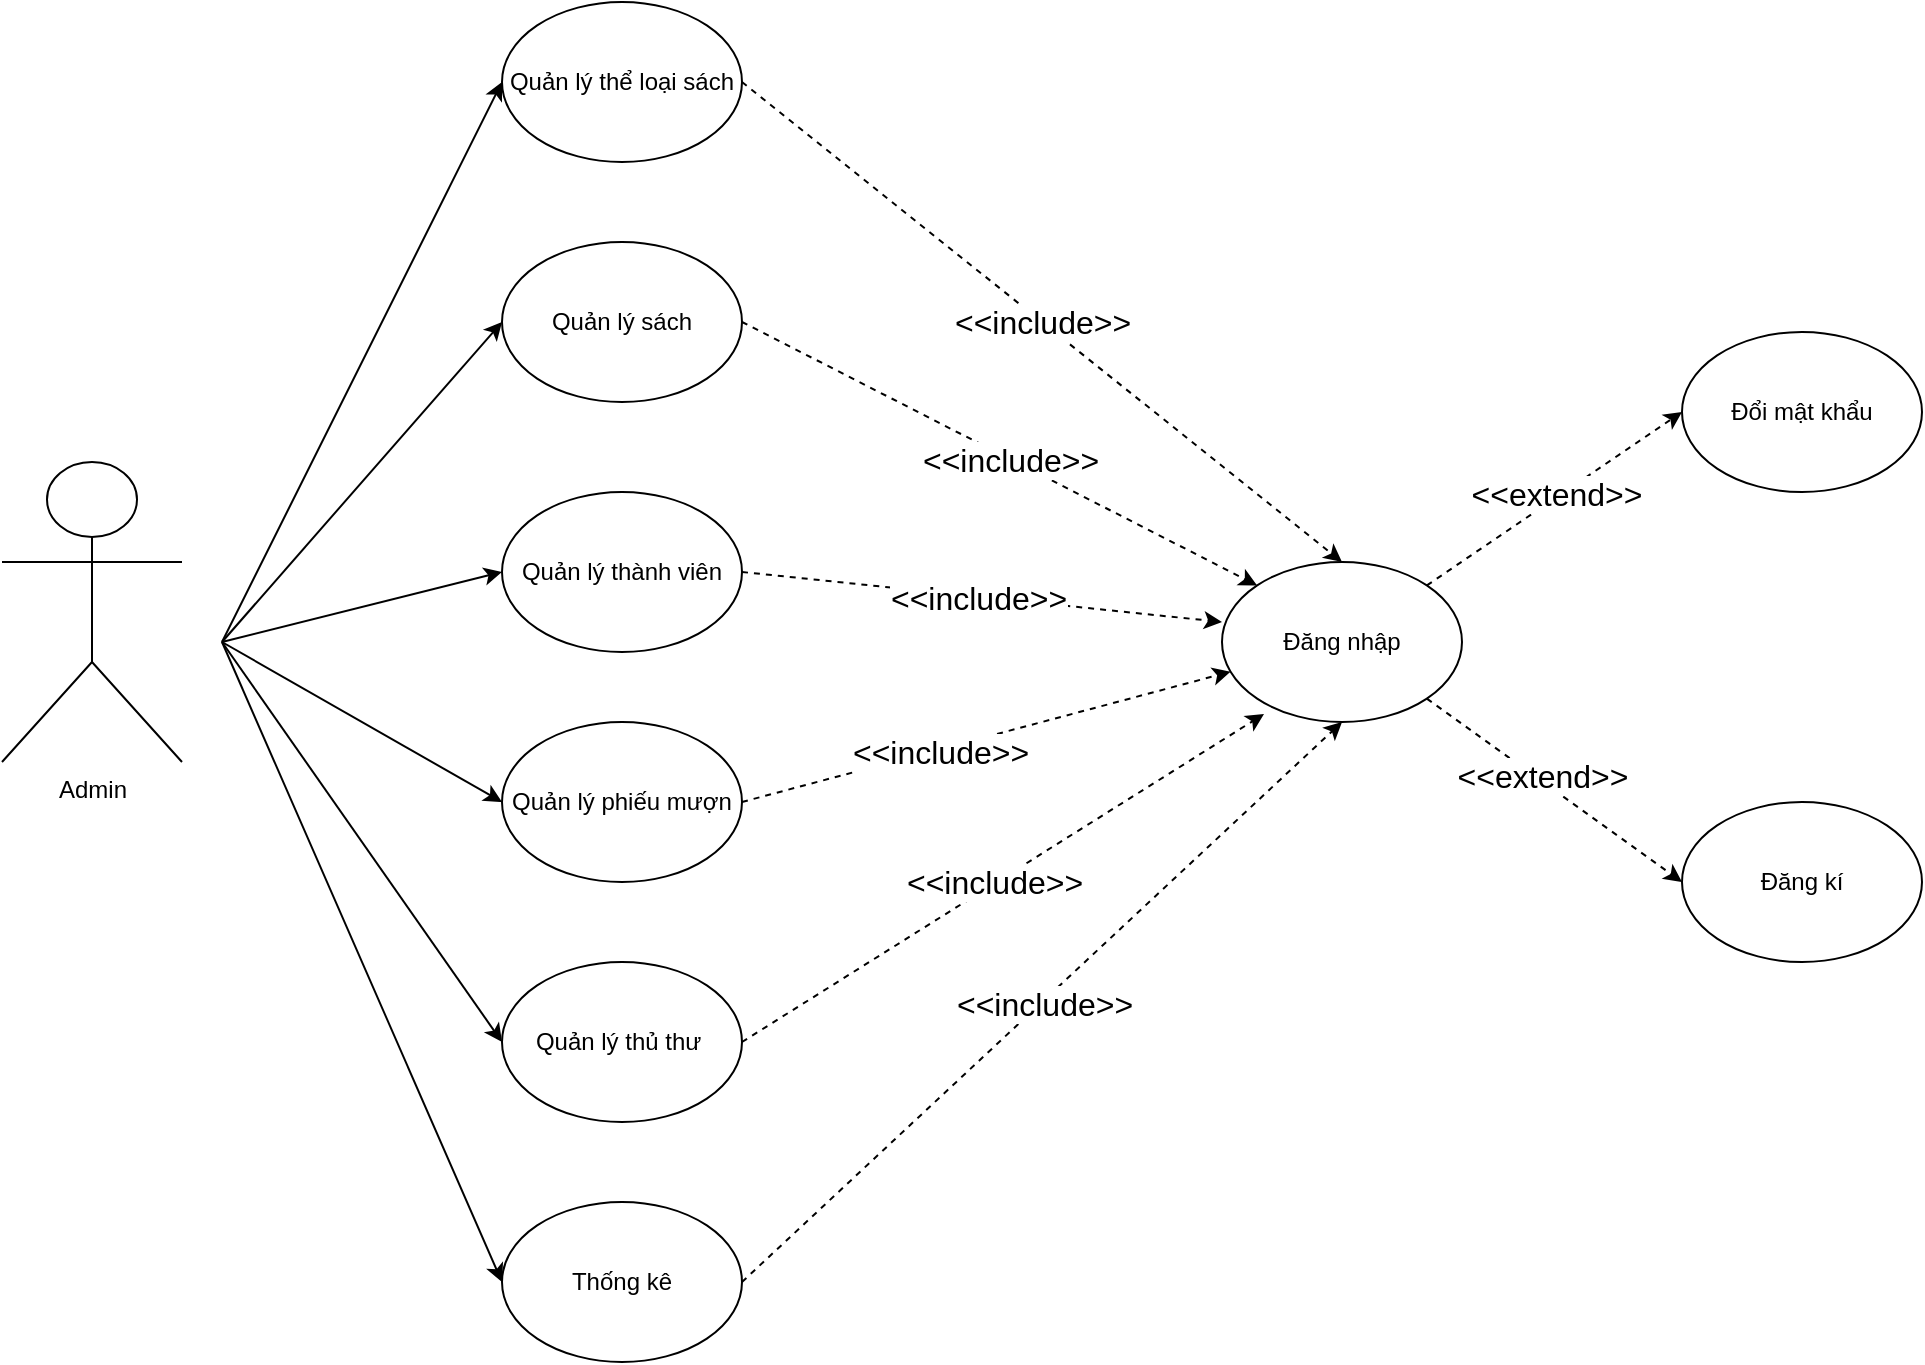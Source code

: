 <mxfile version="22.1.16" type="device" pages="9">
  <diagram name="Usecase tổng quát admin" id="TrW1imZhlqITC_4QSuHt">
    <mxGraphModel dx="1434" dy="956" grid="1" gridSize="10" guides="1" tooltips="1" connect="1" arrows="1" fold="1" page="1" pageScale="1" pageWidth="1200" pageHeight="1920" math="0" shadow="0">
      <root>
        <mxCell id="0" />
        <mxCell id="1" parent="0" />
        <mxCell id="qI7mjfVY-yZRJuuhZsoZ-1" value="Admin&lt;br&gt;" style="shape=umlActor;verticalLabelPosition=bottom;verticalAlign=top;html=1;outlineConnect=0;" parent="1" vertex="1">
          <mxGeometry x="90" y="350" width="90" height="150" as="geometry" />
        </mxCell>
        <mxCell id="qI7mjfVY-yZRJuuhZsoZ-2" value="Quản lý thể loại sách" style="ellipse;whiteSpace=wrap;html=1;" parent="1" vertex="1">
          <mxGeometry x="340" y="120" width="120" height="80" as="geometry" />
        </mxCell>
        <mxCell id="qI7mjfVY-yZRJuuhZsoZ-3" value="Quản lý sách" style="ellipse;whiteSpace=wrap;html=1;" parent="1" vertex="1">
          <mxGeometry x="340" y="240" width="120" height="80" as="geometry" />
        </mxCell>
        <mxCell id="qI7mjfVY-yZRJuuhZsoZ-4" value="Quản lý thành viên" style="ellipse;whiteSpace=wrap;html=1;" parent="1" vertex="1">
          <mxGeometry x="340" y="365" width="120" height="80" as="geometry" />
        </mxCell>
        <mxCell id="qI7mjfVY-yZRJuuhZsoZ-5" value="Quản lý phiếu mượn" style="ellipse;whiteSpace=wrap;html=1;" parent="1" vertex="1">
          <mxGeometry x="340" y="480" width="120" height="80" as="geometry" />
        </mxCell>
        <mxCell id="qI7mjfVY-yZRJuuhZsoZ-6" value="Quản lý thủ thư&amp;nbsp;" style="ellipse;whiteSpace=wrap;html=1;" parent="1" vertex="1">
          <mxGeometry x="340" y="600" width="120" height="80" as="geometry" />
        </mxCell>
        <mxCell id="qI7mjfVY-yZRJuuhZsoZ-7" value="Thống kê" style="ellipse;whiteSpace=wrap;html=1;" parent="1" vertex="1">
          <mxGeometry x="340" y="720" width="120" height="80" as="geometry" />
        </mxCell>
        <mxCell id="qI7mjfVY-yZRJuuhZsoZ-8" value="" style="endArrow=classic;html=1;rounded=0;entryX=0;entryY=0.5;entryDx=0;entryDy=0;" parent="1" target="qI7mjfVY-yZRJuuhZsoZ-2" edge="1">
          <mxGeometry width="50" height="50" relative="1" as="geometry">
            <mxPoint x="200" y="440" as="sourcePoint" />
            <mxPoint x="210" y="310" as="targetPoint" />
          </mxGeometry>
        </mxCell>
        <mxCell id="qI7mjfVY-yZRJuuhZsoZ-9" value="" style="endArrow=classic;html=1;rounded=0;entryX=0;entryY=0.5;entryDx=0;entryDy=0;" parent="1" target="qI7mjfVY-yZRJuuhZsoZ-3" edge="1">
          <mxGeometry width="50" height="50" relative="1" as="geometry">
            <mxPoint x="200" y="440" as="sourcePoint" />
            <mxPoint x="220" y="350" as="targetPoint" />
          </mxGeometry>
        </mxCell>
        <mxCell id="qI7mjfVY-yZRJuuhZsoZ-10" value="" style="endArrow=classic;html=1;rounded=0;entryX=0;entryY=0.5;entryDx=0;entryDy=0;" parent="1" target="qI7mjfVY-yZRJuuhZsoZ-4" edge="1">
          <mxGeometry width="50" height="50" relative="1" as="geometry">
            <mxPoint x="200" y="440" as="sourcePoint" />
            <mxPoint x="220" y="390" as="targetPoint" />
          </mxGeometry>
        </mxCell>
        <mxCell id="qI7mjfVY-yZRJuuhZsoZ-11" value="" style="endArrow=classic;html=1;rounded=0;entryX=0;entryY=0.5;entryDx=0;entryDy=0;" parent="1" target="qI7mjfVY-yZRJuuhZsoZ-5" edge="1">
          <mxGeometry width="50" height="50" relative="1" as="geometry">
            <mxPoint x="200" y="440" as="sourcePoint" />
            <mxPoint x="230" y="430" as="targetPoint" />
          </mxGeometry>
        </mxCell>
        <mxCell id="qI7mjfVY-yZRJuuhZsoZ-12" value="" style="endArrow=classic;html=1;rounded=0;entryX=0;entryY=0.5;entryDx=0;entryDy=0;" parent="1" target="qI7mjfVY-yZRJuuhZsoZ-6" edge="1">
          <mxGeometry width="50" height="50" relative="1" as="geometry">
            <mxPoint x="200" y="440" as="sourcePoint" />
            <mxPoint x="270" y="560" as="targetPoint" />
          </mxGeometry>
        </mxCell>
        <mxCell id="qI7mjfVY-yZRJuuhZsoZ-13" value="" style="endArrow=classic;html=1;rounded=0;" parent="1" edge="1">
          <mxGeometry width="50" height="50" relative="1" as="geometry">
            <mxPoint x="200" y="440" as="sourcePoint" />
            <mxPoint x="340" y="760" as="targetPoint" />
          </mxGeometry>
        </mxCell>
        <mxCell id="qI7mjfVY-yZRJuuhZsoZ-14" value="Đăng nhập&lt;br&gt;" style="ellipse;whiteSpace=wrap;html=1;" parent="1" vertex="1">
          <mxGeometry x="700" y="400" width="120" height="80" as="geometry" />
        </mxCell>
        <mxCell id="qI7mjfVY-yZRJuuhZsoZ-15" value="Đổi mật khẩu" style="ellipse;whiteSpace=wrap;html=1;" parent="1" vertex="1">
          <mxGeometry x="930" y="285" width="120" height="80" as="geometry" />
        </mxCell>
        <mxCell id="qI7mjfVY-yZRJuuhZsoZ-16" value="Đăng kí" style="ellipse;whiteSpace=wrap;html=1;" parent="1" vertex="1">
          <mxGeometry x="930" y="520" width="120" height="80" as="geometry" />
        </mxCell>
        <mxCell id="qI7mjfVY-yZRJuuhZsoZ-20" value="" style="endArrow=classic;html=1;rounded=0;dashed=1;exitX=1;exitY=0.5;exitDx=0;exitDy=0;entryX=0.5;entryY=0;entryDx=0;entryDy=0;" parent="1" source="qI7mjfVY-yZRJuuhZsoZ-2" target="qI7mjfVY-yZRJuuhZsoZ-14" edge="1">
          <mxGeometry width="50" height="50" relative="1" as="geometry">
            <mxPoint x="570" y="510" as="sourcePoint" />
            <mxPoint x="620" y="460" as="targetPoint" />
          </mxGeometry>
        </mxCell>
        <mxCell id="qI7mjfVY-yZRJuuhZsoZ-30" value="&amp;lt;&amp;lt;include&amp;gt;&amp;gt;" style="edgeLabel;html=1;align=center;verticalAlign=middle;resizable=0;points=[];fontSize=16;" parent="qI7mjfVY-yZRJuuhZsoZ-20" vertex="1" connectable="0">
          <mxGeometry relative="1" as="geometry">
            <mxPoint as="offset" />
          </mxGeometry>
        </mxCell>
        <mxCell id="qI7mjfVY-yZRJuuhZsoZ-21" value="" style="endArrow=classic;html=1;rounded=0;dashed=1;exitX=1;exitY=0.5;exitDx=0;exitDy=0;entryX=0;entryY=0;entryDx=0;entryDy=0;" parent="1" source="qI7mjfVY-yZRJuuhZsoZ-3" target="qI7mjfVY-yZRJuuhZsoZ-14" edge="1">
          <mxGeometry width="50" height="50" relative="1" as="geometry">
            <mxPoint x="460" y="285" as="sourcePoint" />
            <mxPoint x="700" y="565" as="targetPoint" />
          </mxGeometry>
        </mxCell>
        <mxCell id="qI7mjfVY-yZRJuuhZsoZ-31" value="&amp;lt;&amp;lt;include&amp;gt;&amp;gt;" style="edgeLabel;html=1;align=center;verticalAlign=middle;resizable=0;points=[];fontSize=16;" parent="qI7mjfVY-yZRJuuhZsoZ-21" vertex="1" connectable="0">
          <mxGeometry x="0.039" relative="1" as="geometry">
            <mxPoint as="offset" />
          </mxGeometry>
        </mxCell>
        <mxCell id="qI7mjfVY-yZRJuuhZsoZ-22" value="" style="endArrow=classic;html=1;rounded=0;exitX=1;exitY=0.5;exitDx=0;exitDy=0;dashed=1;entryX=0;entryY=0.375;entryDx=0;entryDy=0;entryPerimeter=0;" parent="1" source="qI7mjfVY-yZRJuuhZsoZ-4" target="qI7mjfVY-yZRJuuhZsoZ-14" edge="1">
          <mxGeometry width="50" height="50" relative="1" as="geometry">
            <mxPoint x="570" y="510" as="sourcePoint" />
            <mxPoint x="620" y="460" as="targetPoint" />
          </mxGeometry>
        </mxCell>
        <mxCell id="qI7mjfVY-yZRJuuhZsoZ-32" value="&amp;lt;&amp;lt;include&amp;gt;&amp;gt;" style="edgeLabel;html=1;align=center;verticalAlign=middle;resizable=0;points=[];fontSize=16;" parent="qI7mjfVY-yZRJuuhZsoZ-22" vertex="1" connectable="0">
          <mxGeometry x="-0.017" relative="1" as="geometry">
            <mxPoint as="offset" />
          </mxGeometry>
        </mxCell>
        <mxCell id="qI7mjfVY-yZRJuuhZsoZ-23" value="" style="endArrow=classic;html=1;rounded=0;exitX=1;exitY=0.5;exitDx=0;exitDy=0;dashed=1;" parent="1" source="qI7mjfVY-yZRJuuhZsoZ-5" target="qI7mjfVY-yZRJuuhZsoZ-14" edge="1">
          <mxGeometry width="50" height="50" relative="1" as="geometry">
            <mxPoint x="570" y="510" as="sourcePoint" />
            <mxPoint x="620" y="460" as="targetPoint" />
          </mxGeometry>
        </mxCell>
        <mxCell id="qI7mjfVY-yZRJuuhZsoZ-33" value="&amp;lt;&amp;lt;include&amp;gt;&amp;gt;" style="edgeLabel;html=1;align=center;verticalAlign=middle;resizable=0;points=[];fontSize=16;" parent="qI7mjfVY-yZRJuuhZsoZ-23" vertex="1" connectable="0">
          <mxGeometry x="-0.192" y="-1" relative="1" as="geometry">
            <mxPoint as="offset" />
          </mxGeometry>
        </mxCell>
        <mxCell id="qI7mjfVY-yZRJuuhZsoZ-24" value="" style="endArrow=classic;html=1;rounded=0;exitX=1;exitY=0.5;exitDx=0;exitDy=0;dashed=1;entryX=0.175;entryY=0.95;entryDx=0;entryDy=0;entryPerimeter=0;" parent="1" source="qI7mjfVY-yZRJuuhZsoZ-6" target="qI7mjfVY-yZRJuuhZsoZ-14" edge="1">
          <mxGeometry width="50" height="50" relative="1" as="geometry">
            <mxPoint x="570" y="510" as="sourcePoint" />
            <mxPoint x="739" y="482" as="targetPoint" />
          </mxGeometry>
        </mxCell>
        <mxCell id="qI7mjfVY-yZRJuuhZsoZ-34" value="&amp;lt;&amp;lt;include&amp;gt;&amp;gt;" style="edgeLabel;html=1;align=center;verticalAlign=middle;resizable=0;points=[];fontSize=16;" parent="qI7mjfVY-yZRJuuhZsoZ-24" vertex="1" connectable="0">
          <mxGeometry x="-0.032" y="1" relative="1" as="geometry">
            <mxPoint as="offset" />
          </mxGeometry>
        </mxCell>
        <mxCell id="qI7mjfVY-yZRJuuhZsoZ-25" value="" style="endArrow=classic;html=1;rounded=0;exitX=1;exitY=0.5;exitDx=0;exitDy=0;dashed=1;entryX=0.5;entryY=1;entryDx=0;entryDy=0;" parent="1" source="qI7mjfVY-yZRJuuhZsoZ-7" target="qI7mjfVY-yZRJuuhZsoZ-14" edge="1">
          <mxGeometry width="50" height="50" relative="1" as="geometry">
            <mxPoint x="460" y="760" as="sourcePoint" />
            <mxPoint x="760" y="480" as="targetPoint" />
          </mxGeometry>
        </mxCell>
        <mxCell id="qI7mjfVY-yZRJuuhZsoZ-35" value="&amp;lt;&amp;lt;include&amp;gt;&amp;gt;" style="edgeLabel;html=1;align=center;verticalAlign=middle;resizable=0;points=[];fontSize=16;" parent="qI7mjfVY-yZRJuuhZsoZ-25" vertex="1" connectable="0">
          <mxGeometry x="0.0" y="-1" relative="1" as="geometry">
            <mxPoint as="offset" />
          </mxGeometry>
        </mxCell>
        <mxCell id="qI7mjfVY-yZRJuuhZsoZ-27" value="" style="endArrow=classic;html=1;rounded=0;exitX=1;exitY=0;exitDx=0;exitDy=0;entryX=0;entryY=0.5;entryDx=0;entryDy=0;dashed=1;" parent="1" source="qI7mjfVY-yZRJuuhZsoZ-14" target="qI7mjfVY-yZRJuuhZsoZ-15" edge="1">
          <mxGeometry width="50" height="50" relative="1" as="geometry">
            <mxPoint x="880" y="380" as="sourcePoint" />
            <mxPoint x="930" y="330" as="targetPoint" />
          </mxGeometry>
        </mxCell>
        <mxCell id="qI7mjfVY-yZRJuuhZsoZ-36" value="&amp;lt;&amp;lt;extend&amp;gt;&amp;gt;" style="edgeLabel;html=1;align=center;verticalAlign=middle;resizable=0;points=[];fontSize=16;" parent="qI7mjfVY-yZRJuuhZsoZ-27" vertex="1" connectable="0">
          <mxGeometry x="0.026" y="2" relative="1" as="geometry">
            <mxPoint as="offset" />
          </mxGeometry>
        </mxCell>
        <mxCell id="qI7mjfVY-yZRJuuhZsoZ-28" value="" style="endArrow=classic;html=1;rounded=0;exitX=1;exitY=1;exitDx=0;exitDy=0;entryX=0;entryY=0.5;entryDx=0;entryDy=0;dashed=1;" parent="1" source="qI7mjfVY-yZRJuuhZsoZ-14" target="qI7mjfVY-yZRJuuhZsoZ-16" edge="1">
          <mxGeometry width="50" height="50" relative="1" as="geometry">
            <mxPoint x="812" y="422" as="sourcePoint" />
            <mxPoint x="940" y="335" as="targetPoint" />
          </mxGeometry>
        </mxCell>
        <mxCell id="qI7mjfVY-yZRJuuhZsoZ-37" value="&amp;lt;&amp;lt;extend&amp;gt;&amp;gt;" style="edgeLabel;html=1;align=center;verticalAlign=middle;resizable=0;points=[];fontSize=16;" parent="qI7mjfVY-yZRJuuhZsoZ-28" vertex="1" connectable="0">
          <mxGeometry x="-0.117" y="2" relative="1" as="geometry">
            <mxPoint as="offset" />
          </mxGeometry>
        </mxCell>
      </root>
    </mxGraphModel>
  </diagram>
  <diagram id="3Kemd5ZwSeuRRZmH6bof" name="Usecase tổng quan thủ thư ">
    <mxGraphModel dx="1434" dy="956" grid="1" gridSize="10" guides="1" tooltips="1" connect="1" arrows="1" fold="1" page="1" pageScale="1" pageWidth="1200" pageHeight="1920" math="0" shadow="0">
      <root>
        <mxCell id="0" />
        <mxCell id="1" parent="0" />
        <mxCell id="O2EErj4ZLzfFCqBWU1Md-1" value="Thủ thư&lt;br&gt;" style="shape=umlActor;verticalLabelPosition=bottom;verticalAlign=top;html=1;outlineConnect=0;" parent="1" vertex="1">
          <mxGeometry x="120" y="360" width="80" height="160" as="geometry" />
        </mxCell>
        <mxCell id="O2EErj4ZLzfFCqBWU1Md-4" value="Quản lý thể loại sách" style="ellipse;whiteSpace=wrap;html=1;" parent="1" vertex="1">
          <mxGeometry x="340" y="240" width="120" height="80" as="geometry" />
        </mxCell>
        <mxCell id="O2EErj4ZLzfFCqBWU1Md-5" value="Quản lý sách" style="ellipse;whiteSpace=wrap;html=1;" parent="1" vertex="1">
          <mxGeometry x="340" y="360" width="120" height="80" as="geometry" />
        </mxCell>
        <mxCell id="O2EErj4ZLzfFCqBWU1Md-6" value="Quản lý thành viên" style="ellipse;whiteSpace=wrap;html=1;" parent="1" vertex="1">
          <mxGeometry x="340" y="480" width="120" height="80" as="geometry" />
        </mxCell>
        <mxCell id="O2EErj4ZLzfFCqBWU1Md-7" value="Quản lý phiếu mượn" style="ellipse;whiteSpace=wrap;html=1;" parent="1" vertex="1">
          <mxGeometry x="340" y="600" width="120" height="80" as="geometry" />
        </mxCell>
        <mxCell id="O2EErj4ZLzfFCqBWU1Md-8" value="Đăng nhập" style="ellipse;whiteSpace=wrap;html=1;" parent="1" vertex="1">
          <mxGeometry x="700" y="400" width="120" height="80" as="geometry" />
        </mxCell>
        <mxCell id="O2EErj4ZLzfFCqBWU1Md-9" value="Đổi mật khẩu" style="ellipse;whiteSpace=wrap;html=1;" parent="1" vertex="1">
          <mxGeometry x="940" y="310" width="120" height="80" as="geometry" />
        </mxCell>
        <mxCell id="O2EErj4ZLzfFCqBWU1Md-10" value="Đăng kí" style="ellipse;whiteSpace=wrap;html=1;" parent="1" vertex="1">
          <mxGeometry x="940" y="480" width="120" height="80" as="geometry" />
        </mxCell>
        <mxCell id="O2EErj4ZLzfFCqBWU1Md-11" value="" style="endArrow=classic;html=1;rounded=0;exitX=1;exitY=0.5;exitDx=0;exitDy=0;entryX=0.5;entryY=0;entryDx=0;entryDy=0;dashed=1;" parent="1" source="O2EErj4ZLzfFCqBWU1Md-4" target="O2EErj4ZLzfFCqBWU1Md-8" edge="1">
          <mxGeometry width="50" height="50" relative="1" as="geometry">
            <mxPoint x="570" y="510" as="sourcePoint" />
            <mxPoint x="620" y="460" as="targetPoint" />
          </mxGeometry>
        </mxCell>
        <mxCell id="tVWaX-SSnRhCznv8eTue-1" value="I&amp;lt;&amp;lt;nclude&amp;gt;&amp;gt;&lt;br&gt;" style="edgeLabel;html=1;align=center;verticalAlign=middle;resizable=0;points=[];" vertex="1" connectable="0" parent="O2EErj4ZLzfFCqBWU1Md-11">
          <mxGeometry x="-0.379" y="2" relative="1" as="geometry">
            <mxPoint x="16" y="-15" as="offset" />
          </mxGeometry>
        </mxCell>
        <mxCell id="O2EErj4ZLzfFCqBWU1Md-12" value="" style="endArrow=classic;html=1;rounded=0;exitX=1;exitY=0.5;exitDx=0;exitDy=0;entryX=0;entryY=0;entryDx=0;entryDy=0;dashed=1;" parent="1" source="O2EErj4ZLzfFCqBWU1Md-5" target="O2EErj4ZLzfFCqBWU1Md-8" edge="1">
          <mxGeometry width="50" height="50" relative="1" as="geometry">
            <mxPoint x="570" y="510" as="sourcePoint" />
            <mxPoint x="720" y="410" as="targetPoint" />
          </mxGeometry>
        </mxCell>
        <mxCell id="tVWaX-SSnRhCznv8eTue-2" value="&amp;lt;&amp;lt;include&amp;gt;&amp;gt;" style="edgeLabel;html=1;align=center;verticalAlign=middle;resizable=0;points=[];" vertex="1" connectable="0" parent="O2EErj4ZLzfFCqBWU1Md-12">
          <mxGeometry x="-0.262" y="-1" relative="1" as="geometry">
            <mxPoint as="offset" />
          </mxGeometry>
        </mxCell>
        <mxCell id="O2EErj4ZLzfFCqBWU1Md-13" value="" style="endArrow=classic;html=1;rounded=0;exitX=1;exitY=0.5;exitDx=0;exitDy=0;entryX=0;entryY=1;entryDx=0;entryDy=0;dashed=1;" parent="1" source="O2EErj4ZLzfFCqBWU1Md-6" target="O2EErj4ZLzfFCqBWU1Md-8" edge="1">
          <mxGeometry width="50" height="50" relative="1" as="geometry">
            <mxPoint x="570" y="510" as="sourcePoint" />
            <mxPoint x="620" y="460" as="targetPoint" />
          </mxGeometry>
        </mxCell>
        <mxCell id="tVWaX-SSnRhCznv8eTue-3" value="&amp;lt;&amp;lt;include&amp;gt;&amp;gt;" style="edgeLabel;html=1;align=center;verticalAlign=middle;resizable=0;points=[];" vertex="1" connectable="0" parent="O2EErj4ZLzfFCqBWU1Md-13">
          <mxGeometry x="-0.257" y="-1" relative="1" as="geometry">
            <mxPoint as="offset" />
          </mxGeometry>
        </mxCell>
        <mxCell id="O2EErj4ZLzfFCqBWU1Md-14" value="" style="endArrow=classic;html=1;rounded=0;exitX=1;exitY=0.5;exitDx=0;exitDy=0;entryX=0.5;entryY=1;entryDx=0;entryDy=0;dashed=1;" parent="1" source="O2EErj4ZLzfFCqBWU1Md-7" target="O2EErj4ZLzfFCqBWU1Md-8" edge="1">
          <mxGeometry width="50" height="50" relative="1" as="geometry">
            <mxPoint x="570" y="510" as="sourcePoint" />
            <mxPoint x="620" y="460" as="targetPoint" />
          </mxGeometry>
        </mxCell>
        <mxCell id="tVWaX-SSnRhCznv8eTue-4" value="&amp;lt;&amp;lt;include&amp;gt;&amp;gt;" style="edgeLabel;html=1;align=center;verticalAlign=middle;resizable=0;points=[];" vertex="1" connectable="0" parent="O2EErj4ZLzfFCqBWU1Md-14">
          <mxGeometry x="-0.129" y="-3" relative="1" as="geometry">
            <mxPoint as="offset" />
          </mxGeometry>
        </mxCell>
        <mxCell id="O2EErj4ZLzfFCqBWU1Md-15" value="" style="endArrow=classic;html=1;rounded=0;entryX=0;entryY=0.5;entryDx=0;entryDy=0;" parent="1" target="O2EErj4ZLzfFCqBWU1Md-4" edge="1">
          <mxGeometry width="50" height="50" relative="1" as="geometry">
            <mxPoint x="210" y="440" as="sourcePoint" />
            <mxPoint x="620" y="460" as="targetPoint" />
          </mxGeometry>
        </mxCell>
        <mxCell id="O2EErj4ZLzfFCqBWU1Md-16" value="" style="endArrow=classic;html=1;rounded=0;entryX=0;entryY=0.5;entryDx=0;entryDy=0;" parent="1" target="O2EErj4ZLzfFCqBWU1Md-5" edge="1">
          <mxGeometry width="50" height="50" relative="1" as="geometry">
            <mxPoint x="210" y="440" as="sourcePoint" />
            <mxPoint x="280" y="415" as="targetPoint" />
          </mxGeometry>
        </mxCell>
        <mxCell id="O2EErj4ZLzfFCqBWU1Md-17" value="" style="endArrow=classic;html=1;rounded=0;entryX=0;entryY=0.5;entryDx=0;entryDy=0;" parent="1" target="O2EErj4ZLzfFCqBWU1Md-6" edge="1">
          <mxGeometry width="50" height="50" relative="1" as="geometry">
            <mxPoint x="210" y="440" as="sourcePoint" />
            <mxPoint x="290" y="460" as="targetPoint" />
          </mxGeometry>
        </mxCell>
        <mxCell id="O2EErj4ZLzfFCqBWU1Md-18" value="" style="endArrow=classic;html=1;rounded=0;entryX=0;entryY=0.5;entryDx=0;entryDy=0;" parent="1" target="O2EErj4ZLzfFCqBWU1Md-7" edge="1">
          <mxGeometry width="50" height="50" relative="1" as="geometry">
            <mxPoint x="210" y="440" as="sourcePoint" />
            <mxPoint x="270" y="530" as="targetPoint" />
          </mxGeometry>
        </mxCell>
        <mxCell id="O2EErj4ZLzfFCqBWU1Md-19" value="" style="endArrow=classic;html=1;rounded=0;exitX=0;exitY=0.5;exitDx=0;exitDy=0;dashed=1;entryX=1;entryY=0;entryDx=0;entryDy=0;" parent="1" source="O2EErj4ZLzfFCqBWU1Md-9" target="O2EErj4ZLzfFCqBWU1Md-8" edge="1">
          <mxGeometry width="50" height="50" relative="1" as="geometry">
            <mxPoint x="880" y="410" as="sourcePoint" />
            <mxPoint x="820" y="310" as="targetPoint" />
          </mxGeometry>
        </mxCell>
        <mxCell id="tVWaX-SSnRhCznv8eTue-5" value="&amp;lt;&amp;lt;extend&amp;gt;&amp;gt;" style="edgeLabel;html=1;align=center;verticalAlign=middle;resizable=0;points=[];" vertex="1" connectable="0" parent="O2EErj4ZLzfFCqBWU1Md-19">
          <mxGeometry x="-0.242" y="1" relative="1" as="geometry">
            <mxPoint as="offset" />
          </mxGeometry>
        </mxCell>
        <mxCell id="O2EErj4ZLzfFCqBWU1Md-20" value="" style="endArrow=classic;html=1;rounded=0;entryX=1;entryY=1;entryDx=0;entryDy=0;dashed=1;exitX=0;exitY=0.5;exitDx=0;exitDy=0;" parent="1" source="O2EErj4ZLzfFCqBWU1Md-10" target="O2EErj4ZLzfFCqBWU1Md-8" edge="1">
          <mxGeometry width="50" height="50" relative="1" as="geometry">
            <mxPoint x="830" y="600" as="sourcePoint" />
            <mxPoint x="880" y="500" as="targetPoint" />
          </mxGeometry>
        </mxCell>
        <mxCell id="tVWaX-SSnRhCznv8eTue-6" value="&amp;lt;&amp;lt;extend&amp;gt;&amp;gt;" style="edgeLabel;html=1;align=center;verticalAlign=middle;resizable=0;points=[];" vertex="1" connectable="0" parent="O2EErj4ZLzfFCqBWU1Md-20">
          <mxGeometry x="-0.201" y="-1" relative="1" as="geometry">
            <mxPoint as="offset" />
          </mxGeometry>
        </mxCell>
      </root>
    </mxGraphModel>
  </diagram>
  <diagram id="0OX3Gvtl3dmJroZQy7ot" name="Usecase Loại sách">
    <mxGraphModel dx="1434" dy="956" grid="1" gridSize="10" guides="1" tooltips="1" connect="1" arrows="1" fold="1" page="1" pageScale="1" pageWidth="1200" pageHeight="1920" math="0" shadow="0">
      <root>
        <mxCell id="0" />
        <mxCell id="1" parent="0" />
        <mxCell id="7MmUkWQFR5_ZYejThX9C-1" value="Thủ thư&lt;br&gt;" style="shape=umlActor;verticalLabelPosition=bottom;verticalAlign=top;html=1;outlineConnect=0;" parent="1" vertex="1">
          <mxGeometry x="150" y="200" width="90" height="160" as="geometry" />
        </mxCell>
        <mxCell id="oL0lKOIQ_l1ebpIv4AMt-1" value="Admin" style="shape=umlActor;verticalLabelPosition=bottom;verticalAlign=top;html=1;outlineConnect=0;" parent="1" vertex="1">
          <mxGeometry x="150" y="490" width="90" height="150" as="geometry" />
        </mxCell>
        <mxCell id="oL0lKOIQ_l1ebpIv4AMt-2" value="Xử lí thông tin loại sách" style="ellipse;whiteSpace=wrap;html=1;" parent="1" vertex="1">
          <mxGeometry x="390" y="360" width="140" height="80" as="geometry" />
        </mxCell>
        <mxCell id="oL0lKOIQ_l1ebpIv4AMt-4" value="" style="endArrow=classic;html=1;rounded=0;entryX=0;entryY=0;entryDx=0;entryDy=0;" parent="1" target="oL0lKOIQ_l1ebpIv4AMt-2" edge="1">
          <mxGeometry width="50" height="50" relative="1" as="geometry">
            <mxPoint x="240" y="280" as="sourcePoint" />
            <mxPoint x="411" y="372" as="targetPoint" />
          </mxGeometry>
        </mxCell>
        <mxCell id="oL0lKOIQ_l1ebpIv4AMt-5" value="" style="endArrow=classic;html=1;rounded=0;entryX=0;entryY=1;entryDx=0;entryDy=0;" parent="1" target="oL0lKOIQ_l1ebpIv4AMt-2" edge="1">
          <mxGeometry width="50" height="50" relative="1" as="geometry">
            <mxPoint x="240" y="580" as="sourcePoint" />
            <mxPoint x="340" y="510" as="targetPoint" />
          </mxGeometry>
        </mxCell>
        <mxCell id="oL0lKOIQ_l1ebpIv4AMt-6" value="Xem danh sách loại sách" style="ellipse;whiteSpace=wrap;html=1;" parent="1" vertex="1">
          <mxGeometry x="720" y="130" width="120" height="80" as="geometry" />
        </mxCell>
        <mxCell id="oL0lKOIQ_l1ebpIv4AMt-7" value="Thêm loại sách" style="ellipse;whiteSpace=wrap;html=1;" parent="1" vertex="1">
          <mxGeometry x="720" y="250" width="120" height="80" as="geometry" />
        </mxCell>
        <mxCell id="oL0lKOIQ_l1ebpIv4AMt-8" value="Sửa thông tin loại sách" style="ellipse;whiteSpace=wrap;html=1;" parent="1" vertex="1">
          <mxGeometry x="720" y="360" width="120" height="80" as="geometry" />
        </mxCell>
        <mxCell id="oL0lKOIQ_l1ebpIv4AMt-9" value="Xóa loại sách khỏi danh sách" style="ellipse;whiteSpace=wrap;html=1;" parent="1" vertex="1">
          <mxGeometry x="720" y="490" width="120" height="80" as="geometry" />
        </mxCell>
        <mxCell id="oL0lKOIQ_l1ebpIv4AMt-10" value="Chuyển đổi trạng thái hoạt động" style="ellipse;whiteSpace=wrap;html=1;" parent="1" vertex="1">
          <mxGeometry x="720" y="610" width="120" height="80" as="geometry" />
        </mxCell>
        <mxCell id="oL0lKOIQ_l1ebpIv4AMt-11" value="" style="endArrow=classic;html=1;rounded=0;exitX=0;exitY=0.5;exitDx=0;exitDy=0;dashed=1;entryX=0.5;entryY=0;entryDx=0;entryDy=0;" parent="1" source="oL0lKOIQ_l1ebpIv4AMt-6" target="oL0lKOIQ_l1ebpIv4AMt-2" edge="1">
          <mxGeometry width="50" height="50" relative="1" as="geometry">
            <mxPoint x="570" y="230" as="sourcePoint" />
            <mxPoint x="600" y="140" as="targetPoint" />
          </mxGeometry>
        </mxCell>
        <mxCell id="oL0lKOIQ_l1ebpIv4AMt-20" value="&amp;lt;&amp;lt;extend&amp;gt;&amp;gt;" style="edgeLabel;html=1;align=center;verticalAlign=middle;resizable=0;points=[];fontSize=16;" parent="oL0lKOIQ_l1ebpIv4AMt-11" vertex="1" connectable="0">
          <mxGeometry x="-0.145" y="2" relative="1" as="geometry">
            <mxPoint as="offset" />
          </mxGeometry>
        </mxCell>
        <mxCell id="oL0lKOIQ_l1ebpIv4AMt-12" style="edgeStyle=orthogonalEdgeStyle;rounded=0;orthogonalLoop=1;jettySize=auto;html=1;dashed=1;entryX=1;entryY=0.5;entryDx=0;entryDy=0;exitX=0;exitY=0.5;exitDx=0;exitDy=0;" parent="1" source="oL0lKOIQ_l1ebpIv4AMt-8" target="oL0lKOIQ_l1ebpIv4AMt-2" edge="1">
          <mxGeometry relative="1" as="geometry">
            <mxPoint x="680" y="420" as="sourcePoint" />
            <mxPoint x="690" y="350" as="targetPoint" />
          </mxGeometry>
        </mxCell>
        <mxCell id="oL0lKOIQ_l1ebpIv4AMt-22" value="&amp;lt;&amp;lt;extend&amp;gt;&amp;gt;" style="edgeLabel;html=1;align=center;verticalAlign=middle;resizable=0;points=[];fontSize=16;" parent="oL0lKOIQ_l1ebpIv4AMt-12" vertex="1" connectable="0">
          <mxGeometry x="-0.072" y="3" relative="1" as="geometry">
            <mxPoint as="offset" />
          </mxGeometry>
        </mxCell>
        <mxCell id="oL0lKOIQ_l1ebpIv4AMt-14" value="" style="endArrow=classic;html=1;rounded=0;dashed=1;exitX=0;exitY=0.5;exitDx=0;exitDy=0;entryX=1;entryY=1;entryDx=0;entryDy=0;" parent="1" source="oL0lKOIQ_l1ebpIv4AMt-9" target="oL0lKOIQ_l1ebpIv4AMt-2" edge="1">
          <mxGeometry width="50" height="50" relative="1" as="geometry">
            <mxPoint x="570" y="510" as="sourcePoint" />
            <mxPoint x="700" y="450" as="targetPoint" />
          </mxGeometry>
        </mxCell>
        <mxCell id="oL0lKOIQ_l1ebpIv4AMt-23" value="&amp;lt;&amp;lt;extend&amp;gt;&amp;gt;" style="edgeLabel;html=1;align=center;verticalAlign=middle;resizable=0;points=[];fontSize=16;" parent="oL0lKOIQ_l1ebpIv4AMt-14" vertex="1" connectable="0">
          <mxGeometry x="-0.019" y="-1" relative="1" as="geometry">
            <mxPoint as="offset" />
          </mxGeometry>
        </mxCell>
        <mxCell id="oL0lKOIQ_l1ebpIv4AMt-15" value="" style="endArrow=classic;html=1;rounded=0;exitX=0;exitY=0.5;exitDx=0;exitDy=0;dashed=1;entryX=1;entryY=0;entryDx=0;entryDy=0;" parent="1" source="oL0lKOIQ_l1ebpIv4AMt-7" target="oL0lKOIQ_l1ebpIv4AMt-2" edge="1">
          <mxGeometry width="50" height="50" relative="1" as="geometry">
            <mxPoint x="610" y="350" as="sourcePoint" />
            <mxPoint x="660" y="270" as="targetPoint" />
          </mxGeometry>
        </mxCell>
        <mxCell id="oL0lKOIQ_l1ebpIv4AMt-21" value="&amp;lt;&amp;lt;extend&amp;gt;&amp;gt;" style="edgeLabel;html=1;align=center;verticalAlign=middle;resizable=0;points=[];fontSize=16;" parent="oL0lKOIQ_l1ebpIv4AMt-15" vertex="1" connectable="0">
          <mxGeometry x="-0.023" y="1" relative="1" as="geometry">
            <mxPoint as="offset" />
          </mxGeometry>
        </mxCell>
        <mxCell id="oL0lKOIQ_l1ebpIv4AMt-16" value="" style="endArrow=classic;html=1;rounded=0;exitX=0;exitY=0.5;exitDx=0;exitDy=0;dashed=1;entryX=0.5;entryY=1;entryDx=0;entryDy=0;" parent="1" source="oL0lKOIQ_l1ebpIv4AMt-10" target="oL0lKOIQ_l1ebpIv4AMt-2" edge="1">
          <mxGeometry width="50" height="50" relative="1" as="geometry">
            <mxPoint x="570" y="510" as="sourcePoint" />
            <mxPoint x="500" y="660" as="targetPoint" />
          </mxGeometry>
        </mxCell>
        <mxCell id="oL0lKOIQ_l1ebpIv4AMt-24" value="&amp;lt;&amp;lt;extend&amp;gt;&amp;gt;" style="edgeLabel;html=1;align=center;verticalAlign=middle;resizable=0;points=[];fontSize=16;" parent="oL0lKOIQ_l1ebpIv4AMt-16" vertex="1" connectable="0">
          <mxGeometry x="0.147" y="-3" relative="1" as="geometry">
            <mxPoint as="offset" />
          </mxGeometry>
        </mxCell>
        <mxCell id="oL0lKOIQ_l1ebpIv4AMt-18" value="Tìm kiếm loại sách" style="ellipse;whiteSpace=wrap;html=1;" parent="1" vertex="1">
          <mxGeometry x="1040" y="130" width="120" height="80" as="geometry" />
        </mxCell>
        <mxCell id="oL0lKOIQ_l1ebpIv4AMt-19" value="" style="endArrow=classic;html=1;rounded=0;entryX=0;entryY=0.5;entryDx=0;entryDy=0;exitX=1;exitY=0.5;exitDx=0;exitDy=0;dashed=1;" parent="1" source="oL0lKOIQ_l1ebpIv4AMt-6" target="oL0lKOIQ_l1ebpIv4AMt-18" edge="1">
          <mxGeometry width="50" height="50" relative="1" as="geometry">
            <mxPoint x="910" y="210" as="sourcePoint" />
            <mxPoint x="960" y="160" as="targetPoint" />
          </mxGeometry>
        </mxCell>
        <mxCell id="oL0lKOIQ_l1ebpIv4AMt-25" value="&amp;lt;&amp;lt;extend&amp;gt;&amp;gt;" style="edgeLabel;html=1;align=center;verticalAlign=middle;resizable=0;points=[];fontSize=16;" parent="oL0lKOIQ_l1ebpIv4AMt-19" vertex="1" connectable="0">
          <mxGeometry x="0.2" y="-3" relative="1" as="geometry">
            <mxPoint x="-10" y="-3" as="offset" />
          </mxGeometry>
        </mxCell>
      </root>
    </mxGraphModel>
  </diagram>
  <diagram id="JdcZ-MqB8mdfveinUl_r" name="Usecase quản lý sách">
    <mxGraphModel dx="1434" dy="956" grid="1" gridSize="10" guides="1" tooltips="1" connect="1" arrows="1" fold="1" page="1" pageScale="1" pageWidth="1200" pageHeight="1920" math="0" shadow="0">
      <root>
        <mxCell id="0" />
        <mxCell id="1" parent="0" />
        <mxCell id="SYmdubbCri0OKTGXsxcj-1" value="Thủ thư&lt;br&gt;" style="shape=umlActor;verticalLabelPosition=bottom;verticalAlign=top;html=1;outlineConnect=0;" parent="1" vertex="1">
          <mxGeometry x="150" y="200" width="90" height="160" as="geometry" />
        </mxCell>
        <mxCell id="SYmdubbCri0OKTGXsxcj-2" value="Admin" style="shape=umlActor;verticalLabelPosition=bottom;verticalAlign=top;html=1;outlineConnect=0;" parent="1" vertex="1">
          <mxGeometry x="150" y="490" width="90" height="150" as="geometry" />
        </mxCell>
        <mxCell id="SYmdubbCri0OKTGXsxcj-3" value="Xử lí thông tin&amp;nbsp; sách" style="ellipse;whiteSpace=wrap;html=1;" parent="1" vertex="1">
          <mxGeometry x="390" y="360" width="140" height="80" as="geometry" />
        </mxCell>
        <mxCell id="SYmdubbCri0OKTGXsxcj-4" value="" style="endArrow=classic;html=1;rounded=0;entryX=0;entryY=0;entryDx=0;entryDy=0;" parent="1" target="SYmdubbCri0OKTGXsxcj-3" edge="1">
          <mxGeometry width="50" height="50" relative="1" as="geometry">
            <mxPoint x="240" y="280" as="sourcePoint" />
            <mxPoint x="411" y="372" as="targetPoint" />
          </mxGeometry>
        </mxCell>
        <mxCell id="SYmdubbCri0OKTGXsxcj-5" value="" style="endArrow=classic;html=1;rounded=0;entryX=0;entryY=1;entryDx=0;entryDy=0;" parent="1" target="SYmdubbCri0OKTGXsxcj-3" edge="1">
          <mxGeometry width="50" height="50" relative="1" as="geometry">
            <mxPoint x="240" y="580" as="sourcePoint" />
            <mxPoint x="340" y="510" as="targetPoint" />
          </mxGeometry>
        </mxCell>
        <mxCell id="SYmdubbCri0OKTGXsxcj-6" value="Xem danh sách loại sách" style="ellipse;whiteSpace=wrap;html=1;" parent="1" vertex="1">
          <mxGeometry x="720" y="130" width="120" height="80" as="geometry" />
        </mxCell>
        <mxCell id="SYmdubbCri0OKTGXsxcj-7" value="Thêm&amp;nbsp; sách" style="ellipse;whiteSpace=wrap;html=1;" parent="1" vertex="1">
          <mxGeometry x="720" y="250" width="120" height="80" as="geometry" />
        </mxCell>
        <mxCell id="SYmdubbCri0OKTGXsxcj-8" value="Sửa thông tin&amp;nbsp; sách" style="ellipse;whiteSpace=wrap;html=1;" parent="1" vertex="1">
          <mxGeometry x="720" y="360" width="120" height="80" as="geometry" />
        </mxCell>
        <mxCell id="SYmdubbCri0OKTGXsxcj-9" value="Xóa sách khỏi danh sách" style="ellipse;whiteSpace=wrap;html=1;" parent="1" vertex="1">
          <mxGeometry x="720" y="490" width="120" height="80" as="geometry" />
        </mxCell>
        <mxCell id="SYmdubbCri0OKTGXsxcj-10" value="Chuyển đổi trạng thái hoạt động" style="ellipse;whiteSpace=wrap;html=1;" parent="1" vertex="1">
          <mxGeometry x="720" y="610" width="120" height="80" as="geometry" />
        </mxCell>
        <mxCell id="SYmdubbCri0OKTGXsxcj-11" value="" style="endArrow=classic;html=1;rounded=0;exitX=0;exitY=0.5;exitDx=0;exitDy=0;dashed=1;entryX=0.5;entryY=0;entryDx=0;entryDy=0;" parent="1" source="SYmdubbCri0OKTGXsxcj-6" target="SYmdubbCri0OKTGXsxcj-3" edge="1">
          <mxGeometry width="50" height="50" relative="1" as="geometry">
            <mxPoint x="570" y="230" as="sourcePoint" />
            <mxPoint x="520" y="130" as="targetPoint" />
          </mxGeometry>
        </mxCell>
        <mxCell id="SYmdubbCri0OKTGXsxcj-12" value="&amp;lt;&amp;lt;extend&amp;gt;&amp;gt;" style="edgeLabel;html=1;align=center;verticalAlign=middle;resizable=0;points=[];fontSize=16;" parent="SYmdubbCri0OKTGXsxcj-11" vertex="1" connectable="0">
          <mxGeometry x="-0.145" y="2" relative="1" as="geometry">
            <mxPoint as="offset" />
          </mxGeometry>
        </mxCell>
        <mxCell id="SYmdubbCri0OKTGXsxcj-13" style="edgeStyle=orthogonalEdgeStyle;rounded=0;orthogonalLoop=1;jettySize=auto;html=1;entryX=1;entryY=0.5;entryDx=0;entryDy=0;dashed=1;exitX=0;exitY=0.5;exitDx=0;exitDy=0;" parent="1" source="SYmdubbCri0OKTGXsxcj-8" target="SYmdubbCri0OKTGXsxcj-3" edge="1">
          <mxGeometry relative="1" as="geometry">
            <mxPoint x="640" y="430" as="sourcePoint" />
          </mxGeometry>
        </mxCell>
        <mxCell id="SYmdubbCri0OKTGXsxcj-14" value="&amp;lt;&amp;lt;extend&amp;gt;&amp;gt;" style="edgeLabel;html=1;align=center;verticalAlign=middle;resizable=0;points=[];fontSize=16;" parent="SYmdubbCri0OKTGXsxcj-13" vertex="1" connectable="0">
          <mxGeometry x="-0.072" y="3" relative="1" as="geometry">
            <mxPoint as="offset" />
          </mxGeometry>
        </mxCell>
        <mxCell id="SYmdubbCri0OKTGXsxcj-15" value="" style="endArrow=classic;html=1;rounded=0;entryX=1;entryY=1;entryDx=0;entryDy=0;dashed=1;exitX=0;exitY=0.5;exitDx=0;exitDy=0;" parent="1" source="SYmdubbCri0OKTGXsxcj-9" target="SYmdubbCri0OKTGXsxcj-3" edge="1">
          <mxGeometry width="50" height="50" relative="1" as="geometry">
            <mxPoint x="630" y="450" as="sourcePoint" />
            <mxPoint x="620" y="460" as="targetPoint" />
          </mxGeometry>
        </mxCell>
        <mxCell id="SYmdubbCri0OKTGXsxcj-16" value="&amp;lt;&amp;lt;extend&amp;gt;&amp;gt;" style="edgeLabel;html=1;align=center;verticalAlign=middle;resizable=0;points=[];fontSize=16;" parent="SYmdubbCri0OKTGXsxcj-15" vertex="1" connectable="0">
          <mxGeometry x="-0.019" y="-1" relative="1" as="geometry">
            <mxPoint as="offset" />
          </mxGeometry>
        </mxCell>
        <mxCell id="SYmdubbCri0OKTGXsxcj-17" value="" style="endArrow=classic;html=1;rounded=0;exitX=0;exitY=0.5;exitDx=0;exitDy=0;dashed=1;entryX=1;entryY=0;entryDx=0;entryDy=0;" parent="1" source="SYmdubbCri0OKTGXsxcj-7" target="SYmdubbCri0OKTGXsxcj-3" edge="1">
          <mxGeometry width="50" height="50" relative="1" as="geometry">
            <mxPoint x="610" y="350" as="sourcePoint" />
            <mxPoint x="700" y="250" as="targetPoint" />
          </mxGeometry>
        </mxCell>
        <mxCell id="SYmdubbCri0OKTGXsxcj-18" value="&amp;lt;&amp;lt;extend&amp;gt;&amp;gt;" style="edgeLabel;html=1;align=center;verticalAlign=middle;resizable=0;points=[];fontSize=16;" parent="SYmdubbCri0OKTGXsxcj-17" vertex="1" connectable="0">
          <mxGeometry x="-0.023" y="1" relative="1" as="geometry">
            <mxPoint as="offset" />
          </mxGeometry>
        </mxCell>
        <mxCell id="SYmdubbCri0OKTGXsxcj-19" value="" style="endArrow=classic;html=1;rounded=0;entryX=0.5;entryY=1;entryDx=0;entryDy=0;dashed=1;exitX=0;exitY=0.5;exitDx=0;exitDy=0;" parent="1" source="SYmdubbCri0OKTGXsxcj-10" target="SYmdubbCri0OKTGXsxcj-3" edge="1">
          <mxGeometry width="50" height="50" relative="1" as="geometry">
            <mxPoint x="430" y="570" as="sourcePoint" />
            <mxPoint x="620" y="460" as="targetPoint" />
          </mxGeometry>
        </mxCell>
        <mxCell id="SYmdubbCri0OKTGXsxcj-20" value="&amp;lt;&amp;lt;extend&amp;gt;&amp;gt;" style="edgeLabel;html=1;align=center;verticalAlign=middle;resizable=0;points=[];fontSize=16;" parent="SYmdubbCri0OKTGXsxcj-19" vertex="1" connectable="0">
          <mxGeometry x="0.147" y="-3" relative="1" as="geometry">
            <mxPoint as="offset" />
          </mxGeometry>
        </mxCell>
        <mxCell id="SYmdubbCri0OKTGXsxcj-21" value="Tìm kiếm sách" style="ellipse;whiteSpace=wrap;html=1;" parent="1" vertex="1">
          <mxGeometry x="1040" y="130" width="120" height="80" as="geometry" />
        </mxCell>
        <mxCell id="SYmdubbCri0OKTGXsxcj-22" value="" style="endArrow=classic;html=1;rounded=0;entryX=0;entryY=0.5;entryDx=0;entryDy=0;exitX=1;exitY=0.5;exitDx=0;exitDy=0;dashed=1;" parent="1" source="SYmdubbCri0OKTGXsxcj-6" target="SYmdubbCri0OKTGXsxcj-21" edge="1">
          <mxGeometry width="50" height="50" relative="1" as="geometry">
            <mxPoint x="910" y="210" as="sourcePoint" />
            <mxPoint x="960" y="160" as="targetPoint" />
          </mxGeometry>
        </mxCell>
        <mxCell id="SYmdubbCri0OKTGXsxcj-23" value="&amp;lt;&amp;lt;extend&amp;gt;&amp;gt;" style="edgeLabel;html=1;align=center;verticalAlign=middle;resizable=0;points=[];fontSize=16;" parent="SYmdubbCri0OKTGXsxcj-22" vertex="1" connectable="0">
          <mxGeometry x="0.2" y="-3" relative="1" as="geometry">
            <mxPoint x="-10" y="-3" as="offset" />
          </mxGeometry>
        </mxCell>
      </root>
    </mxGraphModel>
  </diagram>
  <diagram id="MzXVav9TMBf63WcbCq5p" name="Usecase quản lí thành viên">
    <mxGraphModel dx="1434" dy="956" grid="1" gridSize="10" guides="1" tooltips="1" connect="1" arrows="1" fold="1" page="1" pageScale="1" pageWidth="1200" pageHeight="1920" math="0" shadow="0">
      <root>
        <mxCell id="0" />
        <mxCell id="1" parent="0" />
        <mxCell id="ECw68NivLNuUq2IdgzdW-1" value="Thủ thư&lt;br&gt;" style="shape=umlActor;verticalLabelPosition=bottom;verticalAlign=top;html=1;outlineConnect=0;" parent="1" vertex="1">
          <mxGeometry x="150" y="200" width="90" height="160" as="geometry" />
        </mxCell>
        <mxCell id="ECw68NivLNuUq2IdgzdW-2" value="Admin" style="shape=umlActor;verticalLabelPosition=bottom;verticalAlign=top;html=1;outlineConnect=0;" parent="1" vertex="1">
          <mxGeometry x="150" y="490" width="90" height="150" as="geometry" />
        </mxCell>
        <mxCell id="ECw68NivLNuUq2IdgzdW-3" value="Xử lí thông tin&amp;nbsp; thành viên" style="ellipse;whiteSpace=wrap;html=1;" parent="1" vertex="1">
          <mxGeometry x="390" y="360" width="140" height="80" as="geometry" />
        </mxCell>
        <mxCell id="ECw68NivLNuUq2IdgzdW-4" value="" style="endArrow=classic;html=1;rounded=0;entryX=0;entryY=0;entryDx=0;entryDy=0;" parent="1" target="ECw68NivLNuUq2IdgzdW-3" edge="1">
          <mxGeometry width="50" height="50" relative="1" as="geometry">
            <mxPoint x="240" y="280" as="sourcePoint" />
            <mxPoint x="411" y="372" as="targetPoint" />
          </mxGeometry>
        </mxCell>
        <mxCell id="ECw68NivLNuUq2IdgzdW-5" value="" style="endArrow=classic;html=1;rounded=0;entryX=0;entryY=1;entryDx=0;entryDy=0;" parent="1" target="ECw68NivLNuUq2IdgzdW-3" edge="1">
          <mxGeometry width="50" height="50" relative="1" as="geometry">
            <mxPoint x="240" y="580" as="sourcePoint" />
            <mxPoint x="340" y="510" as="targetPoint" />
          </mxGeometry>
        </mxCell>
        <mxCell id="ECw68NivLNuUq2IdgzdW-6" value="Xem danh sách thành viên" style="ellipse;whiteSpace=wrap;html=1;" parent="1" vertex="1">
          <mxGeometry x="720" y="130" width="120" height="80" as="geometry" />
        </mxCell>
        <mxCell id="ECw68NivLNuUq2IdgzdW-7" value="Thêm&amp;nbsp; thành viên" style="ellipse;whiteSpace=wrap;html=1;" parent="1" vertex="1">
          <mxGeometry x="720" y="260" width="120" height="80" as="geometry" />
        </mxCell>
        <mxCell id="ECw68NivLNuUq2IdgzdW-8" value="Sửa thông tin&amp;nbsp; thành viên" style="ellipse;whiteSpace=wrap;html=1;" parent="1" vertex="1">
          <mxGeometry x="730" y="390" width="120" height="80" as="geometry" />
        </mxCell>
        <mxCell id="ECw68NivLNuUq2IdgzdW-9" value="Xóa thành viên khỏi danh sách" style="ellipse;whiteSpace=wrap;html=1;" parent="1" vertex="1">
          <mxGeometry x="720" y="525" width="120" height="80" as="geometry" />
        </mxCell>
        <mxCell id="ECw68NivLNuUq2IdgzdW-11" value="" style="endArrow=classic;html=1;rounded=0;exitX=0;exitY=0.5;exitDx=0;exitDy=0;dashed=1;entryX=0.5;entryY=0;entryDx=0;entryDy=0;" parent="1" source="ECw68NivLNuUq2IdgzdW-6" target="ECw68NivLNuUq2IdgzdW-3" edge="1">
          <mxGeometry width="50" height="50" relative="1" as="geometry">
            <mxPoint x="570" y="230" as="sourcePoint" />
            <mxPoint x="550" y="160" as="targetPoint" />
          </mxGeometry>
        </mxCell>
        <mxCell id="ECw68NivLNuUq2IdgzdW-12" value="&amp;lt;&amp;lt;extend&amp;gt;&amp;gt;" style="edgeLabel;html=1;align=center;verticalAlign=middle;resizable=0;points=[];fontSize=16;" parent="ECw68NivLNuUq2IdgzdW-11" vertex="1" connectable="0">
          <mxGeometry x="-0.145" y="2" relative="1" as="geometry">
            <mxPoint as="offset" />
          </mxGeometry>
        </mxCell>
        <mxCell id="ECw68NivLNuUq2IdgzdW-13" style="edgeStyle=orthogonalEdgeStyle;rounded=0;orthogonalLoop=1;jettySize=auto;html=1;dashed=1;exitX=0;exitY=0.5;exitDx=0;exitDy=0;entryX=1;entryY=1;entryDx=0;entryDy=0;" parent="1" source="ECw68NivLNuUq2IdgzdW-8" target="ECw68NivLNuUq2IdgzdW-3" edge="1">
          <mxGeometry relative="1" as="geometry">
            <mxPoint x="690" y="370" as="targetPoint" />
          </mxGeometry>
        </mxCell>
        <mxCell id="ECw68NivLNuUq2IdgzdW-14" value="&amp;lt;&amp;lt;extend&amp;gt;&amp;gt;" style="edgeLabel;html=1;align=center;verticalAlign=middle;resizable=0;points=[];fontSize=16;" parent="ECw68NivLNuUq2IdgzdW-13" vertex="1" connectable="0">
          <mxGeometry x="-0.072" y="3" relative="1" as="geometry">
            <mxPoint as="offset" />
          </mxGeometry>
        </mxCell>
        <mxCell id="ECw68NivLNuUq2IdgzdW-15" value="" style="endArrow=classic;html=1;rounded=0;dashed=1;exitX=0;exitY=0.5;exitDx=0;exitDy=0;entryX=0.5;entryY=1;entryDx=0;entryDy=0;" parent="1" source="ECw68NivLNuUq2IdgzdW-9" target="ECw68NivLNuUq2IdgzdW-3" edge="1">
          <mxGeometry width="50" height="50" relative="1" as="geometry">
            <mxPoint x="570" y="510" as="sourcePoint" />
            <mxPoint x="520" y="630" as="targetPoint" />
          </mxGeometry>
        </mxCell>
        <mxCell id="ECw68NivLNuUq2IdgzdW-16" value="&amp;lt;&amp;lt;extend&amp;gt;&amp;gt;" style="edgeLabel;html=1;align=center;verticalAlign=middle;resizable=0;points=[];fontSize=16;" parent="ECw68NivLNuUq2IdgzdW-15" vertex="1" connectable="0">
          <mxGeometry x="-0.019" y="-1" relative="1" as="geometry">
            <mxPoint as="offset" />
          </mxGeometry>
        </mxCell>
        <mxCell id="ECw68NivLNuUq2IdgzdW-17" value="" style="endArrow=classic;html=1;rounded=0;exitX=0;exitY=0.5;exitDx=0;exitDy=0;dashed=1;entryX=1;entryY=0;entryDx=0;entryDy=0;" parent="1" source="ECw68NivLNuUq2IdgzdW-7" target="ECw68NivLNuUq2IdgzdW-3" edge="1">
          <mxGeometry width="50" height="50" relative="1" as="geometry">
            <mxPoint x="610" y="350" as="sourcePoint" />
            <mxPoint x="710" y="360" as="targetPoint" />
          </mxGeometry>
        </mxCell>
        <mxCell id="ECw68NivLNuUq2IdgzdW-18" value="&amp;lt;&amp;lt;extend&amp;gt;&amp;gt;" style="edgeLabel;html=1;align=center;verticalAlign=middle;resizable=0;points=[];fontSize=16;" parent="ECw68NivLNuUq2IdgzdW-17" vertex="1" connectable="0">
          <mxGeometry x="-0.023" y="1" relative="1" as="geometry">
            <mxPoint as="offset" />
          </mxGeometry>
        </mxCell>
        <mxCell id="ECw68NivLNuUq2IdgzdW-21" value="Tìm kiếm thành viên" style="ellipse;whiteSpace=wrap;html=1;" parent="1" vertex="1">
          <mxGeometry x="1040" y="130" width="120" height="80" as="geometry" />
        </mxCell>
        <mxCell id="ECw68NivLNuUq2IdgzdW-22" value="" style="endArrow=classic;html=1;rounded=0;entryX=0;entryY=0.5;entryDx=0;entryDy=0;exitX=1;exitY=0.5;exitDx=0;exitDy=0;dashed=1;" parent="1" source="ECw68NivLNuUq2IdgzdW-6" target="ECw68NivLNuUq2IdgzdW-21" edge="1">
          <mxGeometry width="50" height="50" relative="1" as="geometry">
            <mxPoint x="910" y="210" as="sourcePoint" />
            <mxPoint x="960" y="160" as="targetPoint" />
          </mxGeometry>
        </mxCell>
        <mxCell id="ECw68NivLNuUq2IdgzdW-23" value="&amp;lt;&amp;lt;extend&amp;gt;&amp;gt;" style="edgeLabel;html=1;align=center;verticalAlign=middle;resizable=0;points=[];fontSize=16;" parent="ECw68NivLNuUq2IdgzdW-22" vertex="1" connectable="0">
          <mxGeometry x="0.2" y="-3" relative="1" as="geometry">
            <mxPoint x="-10" y="-3" as="offset" />
          </mxGeometry>
        </mxCell>
      </root>
    </mxGraphModel>
  </diagram>
  <diagram id="ni1qxGf9ERSZ-cD8c5_W" name="Usecase quản lý phiếu mượn">
    <mxGraphModel dx="1434" dy="956" grid="1" gridSize="10" guides="1" tooltips="1" connect="1" arrows="1" fold="1" page="1" pageScale="1" pageWidth="1200" pageHeight="1920" math="0" shadow="0">
      <root>
        <mxCell id="0" />
        <mxCell id="1" parent="0" />
        <mxCell id="R0mpnV7vFk1i1W5I3l9_-1" value="Thủ thư&lt;br&gt;" style="shape=umlActor;verticalLabelPosition=bottom;verticalAlign=top;html=1;outlineConnect=0;" parent="1" vertex="1">
          <mxGeometry x="150" y="200" width="90" height="160" as="geometry" />
        </mxCell>
        <mxCell id="R0mpnV7vFk1i1W5I3l9_-2" value="Admin" style="shape=umlActor;verticalLabelPosition=bottom;verticalAlign=top;html=1;outlineConnect=0;" parent="1" vertex="1">
          <mxGeometry x="150" y="490" width="90" height="150" as="geometry" />
        </mxCell>
        <mxCell id="R0mpnV7vFk1i1W5I3l9_-3" value="Xử lí thông tin&amp;nbsp; phiếu mượn" style="ellipse;whiteSpace=wrap;html=1;" parent="1" vertex="1">
          <mxGeometry x="390" y="360" width="140" height="80" as="geometry" />
        </mxCell>
        <mxCell id="R0mpnV7vFk1i1W5I3l9_-4" value="" style="endArrow=classic;html=1;rounded=0;entryX=0;entryY=0;entryDx=0;entryDy=0;" parent="1" target="R0mpnV7vFk1i1W5I3l9_-3" edge="1">
          <mxGeometry width="50" height="50" relative="1" as="geometry">
            <mxPoint x="240" y="280" as="sourcePoint" />
            <mxPoint x="411" y="372" as="targetPoint" />
          </mxGeometry>
        </mxCell>
        <mxCell id="R0mpnV7vFk1i1W5I3l9_-5" value="" style="endArrow=classic;html=1;rounded=0;entryX=0;entryY=1;entryDx=0;entryDy=0;" parent="1" target="R0mpnV7vFk1i1W5I3l9_-3" edge="1">
          <mxGeometry width="50" height="50" relative="1" as="geometry">
            <mxPoint x="240" y="580" as="sourcePoint" />
            <mxPoint x="340" y="510" as="targetPoint" />
          </mxGeometry>
        </mxCell>
        <mxCell id="R0mpnV7vFk1i1W5I3l9_-6" value="Xem danh sách phiếu mượn theo trạng thái" style="ellipse;whiteSpace=wrap;html=1;" parent="1" vertex="1">
          <mxGeometry x="720" y="150" width="120" height="80" as="geometry" />
        </mxCell>
        <mxCell id="R0mpnV7vFk1i1W5I3l9_-7" value="Thêm&amp;nbsp; phiếu mượn" style="ellipse;whiteSpace=wrap;html=1;" parent="1" vertex="1">
          <mxGeometry x="720" y="260" width="120" height="80" as="geometry" />
        </mxCell>
        <mxCell id="R0mpnV7vFk1i1W5I3l9_-8" value="Sửa thông tin&amp;nbsp; phiếu mượn" style="ellipse;whiteSpace=wrap;html=1;" parent="1" vertex="1">
          <mxGeometry x="720" y="360" width="120" height="80" as="geometry" />
        </mxCell>
        <mxCell id="R0mpnV7vFk1i1W5I3l9_-9" value="Xóa phiếu mượn khỏi danh sách" style="ellipse;whiteSpace=wrap;html=1;" parent="1" vertex="1">
          <mxGeometry x="720" y="490" width="120" height="80" as="geometry" />
        </mxCell>
        <mxCell id="R0mpnV7vFk1i1W5I3l9_-10" value="" style="endArrow=classic;html=1;rounded=0;exitX=0;exitY=0.5;exitDx=0;exitDy=0;dashed=1;entryX=0.5;entryY=0;entryDx=0;entryDy=0;" parent="1" source="R0mpnV7vFk1i1W5I3l9_-6" target="R0mpnV7vFk1i1W5I3l9_-3" edge="1">
          <mxGeometry width="50" height="50" relative="1" as="geometry">
            <mxPoint x="570" y="230" as="sourcePoint" />
            <mxPoint x="530" y="160" as="targetPoint" />
          </mxGeometry>
        </mxCell>
        <mxCell id="R0mpnV7vFk1i1W5I3l9_-11" value="&amp;lt;&amp;lt;extend&amp;gt;&amp;gt;" style="edgeLabel;html=1;align=center;verticalAlign=middle;resizable=0;points=[];fontSize=16;" parent="R0mpnV7vFk1i1W5I3l9_-10" vertex="1" connectable="0">
          <mxGeometry x="-0.145" y="2" relative="1" as="geometry">
            <mxPoint as="offset" />
          </mxGeometry>
        </mxCell>
        <mxCell id="R0mpnV7vFk1i1W5I3l9_-12" style="edgeStyle=orthogonalEdgeStyle;rounded=0;orthogonalLoop=1;jettySize=auto;html=1;entryX=1;entryY=0.5;entryDx=0;entryDy=0;dashed=1;exitX=0;exitY=0.5;exitDx=0;exitDy=0;" parent="1" source="R0mpnV7vFk1i1W5I3l9_-8" target="R0mpnV7vFk1i1W5I3l9_-3" edge="1">
          <mxGeometry relative="1" as="geometry">
            <mxPoint x="630" y="440" as="sourcePoint" />
          </mxGeometry>
        </mxCell>
        <mxCell id="R0mpnV7vFk1i1W5I3l9_-13" value="&amp;lt;&amp;lt;extend&amp;gt;&amp;gt;" style="edgeLabel;html=1;align=center;verticalAlign=middle;resizable=0;points=[];fontSize=16;" parent="R0mpnV7vFk1i1W5I3l9_-12" vertex="1" connectable="0">
          <mxGeometry x="-0.072" y="3" relative="1" as="geometry">
            <mxPoint as="offset" />
          </mxGeometry>
        </mxCell>
        <mxCell id="R0mpnV7vFk1i1W5I3l9_-14" value="" style="endArrow=classic;html=1;rounded=0;dashed=1;exitX=0;exitY=0.5;exitDx=0;exitDy=0;entryX=1;entryY=1;entryDx=0;entryDy=0;" parent="1" source="R0mpnV7vFk1i1W5I3l9_-9" target="R0mpnV7vFk1i1W5I3l9_-3" edge="1">
          <mxGeometry width="50" height="50" relative="1" as="geometry">
            <mxPoint x="570" y="510" as="sourcePoint" />
            <mxPoint x="700" y="560" as="targetPoint" />
          </mxGeometry>
        </mxCell>
        <mxCell id="R0mpnV7vFk1i1W5I3l9_-15" value="&amp;lt;&amp;lt;extend&amp;gt;&amp;gt;" style="edgeLabel;html=1;align=center;verticalAlign=middle;resizable=0;points=[];fontSize=16;" parent="R0mpnV7vFk1i1W5I3l9_-14" vertex="1" connectable="0">
          <mxGeometry x="-0.019" y="-1" relative="1" as="geometry">
            <mxPoint as="offset" />
          </mxGeometry>
        </mxCell>
        <mxCell id="R0mpnV7vFk1i1W5I3l9_-16" value="" style="endArrow=classic;html=1;rounded=0;exitX=0;exitY=0.5;exitDx=0;exitDy=0;dashed=1;entryX=1;entryY=0;entryDx=0;entryDy=0;" parent="1" source="R0mpnV7vFk1i1W5I3l9_-7" target="R0mpnV7vFk1i1W5I3l9_-3" edge="1">
          <mxGeometry width="50" height="50" relative="1" as="geometry">
            <mxPoint x="610" y="350" as="sourcePoint" />
            <mxPoint x="720" y="350" as="targetPoint" />
          </mxGeometry>
        </mxCell>
        <mxCell id="R0mpnV7vFk1i1W5I3l9_-17" value="&amp;lt;&amp;lt;extend&amp;gt;&amp;gt;" style="edgeLabel;html=1;align=center;verticalAlign=middle;resizable=0;points=[];fontSize=16;" parent="R0mpnV7vFk1i1W5I3l9_-16" vertex="1" connectable="0">
          <mxGeometry x="-0.023" y="1" relative="1" as="geometry">
            <mxPoint as="offset" />
          </mxGeometry>
        </mxCell>
        <mxCell id="R0mpnV7vFk1i1W5I3l9_-18" value="Chuyển đổi trạng thái hoạt động" style="ellipse;whiteSpace=wrap;html=1;" parent="1" vertex="1">
          <mxGeometry x="720" y="600" width="120" height="80" as="geometry" />
        </mxCell>
        <mxCell id="R0mpnV7vFk1i1W5I3l9_-20" value="" style="endArrow=classic;html=1;rounded=0;entryX=0.5;entryY=1;entryDx=0;entryDy=0;dashed=1;exitX=0;exitY=0.5;exitDx=0;exitDy=0;" parent="1" source="R0mpnV7vFk1i1W5I3l9_-18" target="R0mpnV7vFk1i1W5I3l9_-3" edge="1">
          <mxGeometry width="50" height="50" relative="1" as="geometry">
            <mxPoint x="430" y="560" as="sourcePoint" />
            <mxPoint x="620" y="460" as="targetPoint" />
          </mxGeometry>
        </mxCell>
        <mxCell id="R0mpnV7vFk1i1W5I3l9_-21" value="&amp;lt;&amp;lt;extend&amp;gt;&amp;gt;" style="edgeLabel;html=1;align=center;verticalAlign=middle;resizable=0;points=[];fontSize=16;" parent="R0mpnV7vFk1i1W5I3l9_-20" vertex="1" connectable="0">
          <mxGeometry x="0.07" relative="1" as="geometry">
            <mxPoint as="offset" />
          </mxGeometry>
        </mxCell>
      </root>
    </mxGraphModel>
  </diagram>
  <diagram id="da2BOf3yRZBRvDXMzLZ9" name="Usecase quản lí thủ thư">
    <mxGraphModel dx="1434" dy="956" grid="1" gridSize="10" guides="1" tooltips="1" connect="1" arrows="1" fold="1" page="1" pageScale="1" pageWidth="1200" pageHeight="1920" math="0" shadow="0">
      <root>
        <mxCell id="0" />
        <mxCell id="1" parent="0" />
        <mxCell id="qGCc72-NJ0jCiOxu-B3B-2" value="Admin" style="shape=umlActor;verticalLabelPosition=bottom;verticalAlign=top;html=1;outlineConnect=0;" parent="1" vertex="1">
          <mxGeometry x="90" y="335" width="90" height="150" as="geometry" />
        </mxCell>
        <mxCell id="qGCc72-NJ0jCiOxu-B3B-3" value="Xử lí thông tin&amp;nbsp; phiếu mượn" style="ellipse;whiteSpace=wrap;html=1;" parent="1" vertex="1">
          <mxGeometry x="360" y="370" width="140" height="80" as="geometry" />
        </mxCell>
        <mxCell id="qGCc72-NJ0jCiOxu-B3B-5" value="" style="endArrow=classic;html=1;rounded=0;entryX=0;entryY=0.5;entryDx=0;entryDy=0;" parent="1" source="qGCc72-NJ0jCiOxu-B3B-2" target="qGCc72-NJ0jCiOxu-B3B-3" edge="1">
          <mxGeometry width="50" height="50" relative="1" as="geometry">
            <mxPoint x="210" y="410" as="sourcePoint" />
            <mxPoint x="310" y="520" as="targetPoint" />
          </mxGeometry>
        </mxCell>
        <mxCell id="qGCc72-NJ0jCiOxu-B3B-6" value="Xem danh sách thủ thư" style="ellipse;whiteSpace=wrap;html=1;" parent="1" vertex="1">
          <mxGeometry x="690" y="160" width="120" height="80" as="geometry" />
        </mxCell>
        <mxCell id="qGCc72-NJ0jCiOxu-B3B-7" value="Thêm&amp;nbsp; thủ thư" style="ellipse;whiteSpace=wrap;html=1;" parent="1" vertex="1">
          <mxGeometry x="690" y="270" width="120" height="80" as="geometry" />
        </mxCell>
        <mxCell id="qGCc72-NJ0jCiOxu-B3B-8" value="Sửa thông tin&amp;nbsp; thủ thư" style="ellipse;whiteSpace=wrap;html=1;" parent="1" vertex="1">
          <mxGeometry x="690" y="370" width="120" height="80" as="geometry" />
        </mxCell>
        <mxCell id="qGCc72-NJ0jCiOxu-B3B-9" value="Xóa pthủ thư" style="ellipse;whiteSpace=wrap;html=1;" parent="1" vertex="1">
          <mxGeometry x="690" y="490" width="120" height="80" as="geometry" />
        </mxCell>
        <mxCell id="qGCc72-NJ0jCiOxu-B3B-10" value="" style="endArrow=classic;html=1;rounded=0;exitX=0;exitY=0.5;exitDx=0;exitDy=0;dashed=1;entryX=0.5;entryY=0;entryDx=0;entryDy=0;" parent="1" source="qGCc72-NJ0jCiOxu-B3B-6" target="qGCc72-NJ0jCiOxu-B3B-3" edge="1">
          <mxGeometry width="50" height="50" relative="1" as="geometry">
            <mxPoint x="540" y="240" as="sourcePoint" />
            <mxPoint x="560" y="140" as="targetPoint" />
          </mxGeometry>
        </mxCell>
        <mxCell id="qGCc72-NJ0jCiOxu-B3B-11" value="&amp;lt;&amp;lt;extend&amp;gt;&amp;gt;" style="edgeLabel;html=1;align=center;verticalAlign=middle;resizable=0;points=[];fontSize=16;" parent="qGCc72-NJ0jCiOxu-B3B-10" vertex="1" connectable="0">
          <mxGeometry x="-0.145" y="2" relative="1" as="geometry">
            <mxPoint as="offset" />
          </mxGeometry>
        </mxCell>
        <mxCell id="qGCc72-NJ0jCiOxu-B3B-12" style="edgeStyle=orthogonalEdgeStyle;rounded=0;orthogonalLoop=1;jettySize=auto;html=1;dashed=1;exitX=0;exitY=0.5;exitDx=0;exitDy=0;entryX=1;entryY=0.5;entryDx=0;entryDy=0;" parent="1" source="qGCc72-NJ0jCiOxu-B3B-8" target="qGCc72-NJ0jCiOxu-B3B-3" edge="1">
          <mxGeometry relative="1" as="geometry">
            <mxPoint x="690" y="370" as="targetPoint" />
          </mxGeometry>
        </mxCell>
        <mxCell id="qGCc72-NJ0jCiOxu-B3B-13" value="&amp;lt;&amp;lt;extend&amp;gt;&amp;gt;" style="edgeLabel;html=1;align=center;verticalAlign=middle;resizable=0;points=[];fontSize=16;" parent="qGCc72-NJ0jCiOxu-B3B-12" vertex="1" connectable="0">
          <mxGeometry x="-0.072" y="3" relative="1" as="geometry">
            <mxPoint as="offset" />
          </mxGeometry>
        </mxCell>
        <mxCell id="qGCc72-NJ0jCiOxu-B3B-14" value="" style="endArrow=classic;html=1;rounded=0;dashed=1;exitX=0;exitY=0.5;exitDx=0;exitDy=0;entryX=1;entryY=1;entryDx=0;entryDy=0;" parent="1" source="qGCc72-NJ0jCiOxu-B3B-9" target="qGCc72-NJ0jCiOxu-B3B-3" edge="1">
          <mxGeometry width="50" height="50" relative="1" as="geometry">
            <mxPoint x="540" y="520" as="sourcePoint" />
            <mxPoint x="530" y="620" as="targetPoint" />
          </mxGeometry>
        </mxCell>
        <mxCell id="qGCc72-NJ0jCiOxu-B3B-15" value="&amp;lt;&amp;lt;extend&amp;gt;&amp;gt;" style="edgeLabel;html=1;align=center;verticalAlign=middle;resizable=0;points=[];fontSize=16;" parent="qGCc72-NJ0jCiOxu-B3B-14" vertex="1" connectable="0">
          <mxGeometry x="-0.019" y="-1" relative="1" as="geometry">
            <mxPoint as="offset" />
          </mxGeometry>
        </mxCell>
        <mxCell id="qGCc72-NJ0jCiOxu-B3B-16" value="" style="endArrow=classic;html=1;rounded=0;exitX=0;exitY=0.5;exitDx=0;exitDy=0;dashed=1;entryX=1;entryY=0;entryDx=0;entryDy=0;" parent="1" source="qGCc72-NJ0jCiOxu-B3B-7" target="qGCc72-NJ0jCiOxu-B3B-3" edge="1">
          <mxGeometry width="50" height="50" relative="1" as="geometry">
            <mxPoint x="580" y="360" as="sourcePoint" />
            <mxPoint x="660" y="270" as="targetPoint" />
          </mxGeometry>
        </mxCell>
        <mxCell id="qGCc72-NJ0jCiOxu-B3B-17" value="&amp;lt;&amp;lt;extend&amp;gt;&amp;gt;" style="edgeLabel;html=1;align=center;verticalAlign=middle;resizable=0;points=[];fontSize=16;" parent="qGCc72-NJ0jCiOxu-B3B-16" vertex="1" connectable="0">
          <mxGeometry x="-0.023" y="1" relative="1" as="geometry">
            <mxPoint as="offset" />
          </mxGeometry>
        </mxCell>
        <mxCell id="qGCc72-NJ0jCiOxu-B3B-21" value="Tìm kiếm thủ thư" style="ellipse;whiteSpace=wrap;html=1;" parent="1" vertex="1">
          <mxGeometry x="960" y="160" width="120" height="80" as="geometry" />
        </mxCell>
        <mxCell id="qGCc72-NJ0jCiOxu-B3B-22" value="" style="endArrow=classic;html=1;rounded=0;exitX=1;exitY=0.5;exitDx=0;exitDy=0;dashed=1;" parent="1" source="qGCc72-NJ0jCiOxu-B3B-6" edge="1">
          <mxGeometry width="50" height="50" relative="1" as="geometry">
            <mxPoint x="910" y="250" as="sourcePoint" />
            <mxPoint x="960" y="200" as="targetPoint" />
          </mxGeometry>
        </mxCell>
        <mxCell id="qGCc72-NJ0jCiOxu-B3B-24" value="&amp;lt;&amp;lt;extend&amp;gt;&amp;gt;" style="edgeLabel;html=1;align=center;verticalAlign=middle;resizable=0;points=[];fontSize=16;" parent="qGCc72-NJ0jCiOxu-B3B-22" vertex="1" connectable="0">
          <mxGeometry x="-0.013" y="-1" relative="1" as="geometry">
            <mxPoint y="-1" as="offset" />
          </mxGeometry>
        </mxCell>
      </root>
    </mxGraphModel>
  </diagram>
  <diagram id="Wga8MynO-GbMt_Zdg8eo" name="usecase nhacungcap">
    <mxGraphModel dx="1434" dy="956" grid="1" gridSize="10" guides="1" tooltips="1" connect="1" arrows="1" fold="1" page="1" pageScale="1" pageWidth="1200" pageHeight="1920" math="0" shadow="0">
      <root>
        <mxCell id="0" />
        <mxCell id="1" parent="0" />
        <mxCell id="viV2WY48gADcKkmXbGum-1" value="Thủ thư&lt;br&gt;" style="shape=umlActor;verticalLabelPosition=bottom;verticalAlign=top;html=1;outlineConnect=0;" parent="1" vertex="1">
          <mxGeometry x="150" y="200" width="90" height="160" as="geometry" />
        </mxCell>
        <mxCell id="viV2WY48gADcKkmXbGum-2" value="Admin" style="shape=umlActor;verticalLabelPosition=bottom;verticalAlign=top;html=1;outlineConnect=0;" parent="1" vertex="1">
          <mxGeometry x="150" y="490" width="90" height="150" as="geometry" />
        </mxCell>
        <mxCell id="viV2WY48gADcKkmXbGum-3" value="Xử lí thông tin nhà cung cấp" style="ellipse;whiteSpace=wrap;html=1;" parent="1" vertex="1">
          <mxGeometry x="390" y="360" width="140" height="80" as="geometry" />
        </mxCell>
        <mxCell id="viV2WY48gADcKkmXbGum-4" value="" style="endArrow=classic;html=1;rounded=0;entryX=0;entryY=0;entryDx=0;entryDy=0;" parent="1" target="viV2WY48gADcKkmXbGum-3" edge="1">
          <mxGeometry width="50" height="50" relative="1" as="geometry">
            <mxPoint x="240" y="280" as="sourcePoint" />
            <mxPoint x="411" y="372" as="targetPoint" />
          </mxGeometry>
        </mxCell>
        <mxCell id="viV2WY48gADcKkmXbGum-5" value="" style="endArrow=classic;html=1;rounded=0;entryX=0;entryY=1;entryDx=0;entryDy=0;" parent="1" target="viV2WY48gADcKkmXbGum-3" edge="1">
          <mxGeometry width="50" height="50" relative="1" as="geometry">
            <mxPoint x="240" y="580" as="sourcePoint" />
            <mxPoint x="340" y="510" as="targetPoint" />
          </mxGeometry>
        </mxCell>
        <mxCell id="viV2WY48gADcKkmXbGum-6" value="Xem danh sách phiếu cung cấp" style="ellipse;whiteSpace=wrap;html=1;" parent="1" vertex="1">
          <mxGeometry x="710" y="80" width="120" height="80" as="geometry" />
        </mxCell>
        <mxCell id="viV2WY48gADcKkmXbGum-7" value="Thêm&amp;nbsp; nhà cung cấp" style="ellipse;whiteSpace=wrap;html=1;" parent="1" vertex="1">
          <mxGeometry x="710" y="220" width="120" height="80" as="geometry" />
        </mxCell>
        <mxCell id="viV2WY48gADcKkmXbGum-8" value="Sửa thông tin&amp;nbsp; nhà cung cấp" style="ellipse;whiteSpace=wrap;html=1;" parent="1" vertex="1">
          <mxGeometry x="710" y="370" width="120" height="80" as="geometry" />
        </mxCell>
        <mxCell id="viV2WY48gADcKkmXbGum-9" value="Xóa&amp;nbsp; nhà cung cấp" style="ellipse;whiteSpace=wrap;html=1;" parent="1" vertex="1">
          <mxGeometry x="710" y="510" width="120" height="80" as="geometry" />
        </mxCell>
        <mxCell id="viV2WY48gADcKkmXbGum-10" value="" style="endArrow=classic;html=1;rounded=0;exitX=0;exitY=0.5;exitDx=0;exitDy=0;dashed=1;entryX=0.5;entryY=0;entryDx=0;entryDy=0;" parent="1" source="viV2WY48gADcKkmXbGum-6" target="viV2WY48gADcKkmXbGum-3" edge="1">
          <mxGeometry width="50" height="50" relative="1" as="geometry">
            <mxPoint x="570" y="230" as="sourcePoint" />
            <mxPoint x="580" y="90" as="targetPoint" />
          </mxGeometry>
        </mxCell>
        <mxCell id="viV2WY48gADcKkmXbGum-11" value="&amp;lt;&amp;lt;extend&amp;gt;&amp;gt;" style="edgeLabel;html=1;align=center;verticalAlign=middle;resizable=0;points=[];fontSize=16;" parent="viV2WY48gADcKkmXbGum-10" vertex="1" connectable="0">
          <mxGeometry x="-0.145" y="2" relative="1" as="geometry">
            <mxPoint as="offset" />
          </mxGeometry>
        </mxCell>
        <mxCell id="viV2WY48gADcKkmXbGum-12" style="edgeStyle=orthogonalEdgeStyle;rounded=0;orthogonalLoop=1;jettySize=auto;html=1;dashed=1;entryX=1;entryY=0.5;entryDx=0;entryDy=0;exitX=0;exitY=0.375;exitDx=0;exitDy=0;exitPerimeter=0;" parent="1" source="viV2WY48gADcKkmXbGum-8" target="viV2WY48gADcKkmXbGum-3" edge="1">
          <mxGeometry relative="1" as="geometry">
            <mxPoint x="650" y="440" as="sourcePoint" />
            <mxPoint x="710" y="400" as="targetPoint" />
          </mxGeometry>
        </mxCell>
        <mxCell id="viV2WY48gADcKkmXbGum-13" value="&amp;lt;&amp;lt;extend&amp;gt;&amp;gt;" style="edgeLabel;html=1;align=center;verticalAlign=middle;resizable=0;points=[];fontSize=16;" parent="viV2WY48gADcKkmXbGum-12" vertex="1" connectable="0">
          <mxGeometry x="-0.072" y="3" relative="1" as="geometry">
            <mxPoint as="offset" />
          </mxGeometry>
        </mxCell>
        <mxCell id="viV2WY48gADcKkmXbGum-14" value="" style="endArrow=classic;html=1;rounded=0;dashed=1;exitX=0;exitY=0.5;exitDx=0;exitDy=0;entryX=1;entryY=1;entryDx=0;entryDy=0;" parent="1" source="viV2WY48gADcKkmXbGum-9" target="viV2WY48gADcKkmXbGum-3" edge="1">
          <mxGeometry width="50" height="50" relative="1" as="geometry">
            <mxPoint x="570" y="510" as="sourcePoint" />
            <mxPoint x="530" y="600" as="targetPoint" />
          </mxGeometry>
        </mxCell>
        <mxCell id="viV2WY48gADcKkmXbGum-15" value="&amp;lt;&amp;lt;extend&amp;gt;&amp;gt;" style="edgeLabel;html=1;align=center;verticalAlign=middle;resizable=0;points=[];fontSize=16;" parent="viV2WY48gADcKkmXbGum-14" vertex="1" connectable="0">
          <mxGeometry x="-0.019" y="-1" relative="1" as="geometry">
            <mxPoint as="offset" />
          </mxGeometry>
        </mxCell>
        <mxCell id="viV2WY48gADcKkmXbGum-16" value="" style="endArrow=classic;html=1;rounded=0;exitX=0;exitY=0.5;exitDx=0;exitDy=0;dashed=1;entryX=1;entryY=0;entryDx=0;entryDy=0;" parent="1" source="viV2WY48gADcKkmXbGum-7" target="viV2WY48gADcKkmXbGum-3" edge="1">
          <mxGeometry width="50" height="50" relative="1" as="geometry">
            <mxPoint x="610" y="350" as="sourcePoint" />
            <mxPoint x="690" y="230" as="targetPoint" />
          </mxGeometry>
        </mxCell>
        <mxCell id="viV2WY48gADcKkmXbGum-17" value="&amp;lt;&amp;lt;extend&amp;gt;&amp;gt;" style="edgeLabel;html=1;align=center;verticalAlign=middle;resizable=0;points=[];fontSize=16;" parent="viV2WY48gADcKkmXbGum-16" vertex="1" connectable="0">
          <mxGeometry x="-0.023" y="1" relative="1" as="geometry">
            <mxPoint as="offset" />
          </mxGeometry>
        </mxCell>
      </root>
    </mxGraphModel>
  </diagram>
  <diagram id="FELIaQxAplKK95G2l9jh" name="usecase phieucungcap">
    <mxGraphModel dx="1434" dy="956" grid="1" gridSize="10" guides="1" tooltips="1" connect="1" arrows="1" fold="1" page="1" pageScale="1" pageWidth="1200" pageHeight="1920" math="0" shadow="0">
      <root>
        <mxCell id="0" />
        <mxCell id="1" parent="0" />
        <mxCell id="PnyxpwokMCGi53CBnGNg-1" value="Thủ thư&lt;br&gt;" style="shape=umlActor;verticalLabelPosition=bottom;verticalAlign=top;html=1;outlineConnect=0;" parent="1" vertex="1">
          <mxGeometry x="150" y="200" width="90" height="160" as="geometry" />
        </mxCell>
        <mxCell id="PnyxpwokMCGi53CBnGNg-2" value="Admin" style="shape=umlActor;verticalLabelPosition=bottom;verticalAlign=top;html=1;outlineConnect=0;" parent="1" vertex="1">
          <mxGeometry x="150" y="490" width="90" height="150" as="geometry" />
        </mxCell>
        <mxCell id="PnyxpwokMCGi53CBnGNg-3" value="Xử lí thông tin phiếu cung cấp" style="ellipse;whiteSpace=wrap;html=1;" parent="1" vertex="1">
          <mxGeometry x="390" y="360" width="140" height="80" as="geometry" />
        </mxCell>
        <mxCell id="PnyxpwokMCGi53CBnGNg-4" value="" style="endArrow=classic;html=1;rounded=0;entryX=0;entryY=0;entryDx=0;entryDy=0;" parent="1" target="PnyxpwokMCGi53CBnGNg-3" edge="1">
          <mxGeometry width="50" height="50" relative="1" as="geometry">
            <mxPoint x="240" y="280" as="sourcePoint" />
            <mxPoint x="411" y="372" as="targetPoint" />
          </mxGeometry>
        </mxCell>
        <mxCell id="PnyxpwokMCGi53CBnGNg-5" value="" style="endArrow=classic;html=1;rounded=0;entryX=0;entryY=1;entryDx=0;entryDy=0;" parent="1" target="PnyxpwokMCGi53CBnGNg-3" edge="1">
          <mxGeometry width="50" height="50" relative="1" as="geometry">
            <mxPoint x="240" y="580" as="sourcePoint" />
            <mxPoint x="340" y="510" as="targetPoint" />
          </mxGeometry>
        </mxCell>
        <mxCell id="PnyxpwokMCGi53CBnGNg-6" value="Xem danh sách phiếu cung cấp" style="ellipse;whiteSpace=wrap;html=1;" parent="1" vertex="1">
          <mxGeometry x="710" y="80" width="120" height="80" as="geometry" />
        </mxCell>
        <mxCell id="PnyxpwokMCGi53CBnGNg-7" value="Thêm&amp;nbsp; phiếu cung cấp" style="ellipse;whiteSpace=wrap;html=1;" parent="1" vertex="1">
          <mxGeometry x="710" y="220" width="120" height="80" as="geometry" />
        </mxCell>
        <mxCell id="PnyxpwokMCGi53CBnGNg-8" value="Sửa thông tin&amp;nbsp; phiếu cung cấp" style="ellipse;whiteSpace=wrap;html=1;" parent="1" vertex="1">
          <mxGeometry x="730" y="360" width="120" height="80" as="geometry" />
        </mxCell>
        <mxCell id="PnyxpwokMCGi53CBnGNg-9" value="Xóa&amp;nbsp; phiếu cung cấp&lt;br&gt;" style="ellipse;whiteSpace=wrap;html=1;" parent="1" vertex="1">
          <mxGeometry x="710" y="510" width="120" height="80" as="geometry" />
        </mxCell>
        <mxCell id="PnyxpwokMCGi53CBnGNg-10" value="" style="endArrow=classic;html=1;rounded=0;exitX=0;exitY=0.5;exitDx=0;exitDy=0;dashed=1;entryX=0.5;entryY=0;entryDx=0;entryDy=0;" parent="1" source="PnyxpwokMCGi53CBnGNg-6" target="PnyxpwokMCGi53CBnGNg-3" edge="1">
          <mxGeometry width="50" height="50" relative="1" as="geometry">
            <mxPoint x="570" y="230" as="sourcePoint" />
            <mxPoint x="560" y="100" as="targetPoint" />
          </mxGeometry>
        </mxCell>
        <mxCell id="PnyxpwokMCGi53CBnGNg-11" value="&amp;lt;&amp;lt;extend&amp;gt;&amp;gt;" style="edgeLabel;html=1;align=center;verticalAlign=middle;resizable=0;points=[];fontSize=16;" parent="PnyxpwokMCGi53CBnGNg-10" vertex="1" connectable="0">
          <mxGeometry x="-0.145" y="2" relative="1" as="geometry">
            <mxPoint as="offset" />
          </mxGeometry>
        </mxCell>
        <mxCell id="PnyxpwokMCGi53CBnGNg-12" style="edgeStyle=orthogonalEdgeStyle;rounded=0;orthogonalLoop=1;jettySize=auto;html=1;dashed=1;entryX=1;entryY=0.5;entryDx=0;entryDy=0;exitX=0;exitY=0.5;exitDx=0;exitDy=0;" parent="1" source="PnyxpwokMCGi53CBnGNg-8" target="PnyxpwokMCGi53CBnGNg-3" edge="1">
          <mxGeometry relative="1" as="geometry">
            <mxPoint x="640" y="440" as="sourcePoint" />
            <mxPoint x="730" y="350" as="targetPoint" />
          </mxGeometry>
        </mxCell>
        <mxCell id="PnyxpwokMCGi53CBnGNg-13" value="&amp;lt;&amp;lt;extend&amp;gt;&amp;gt;" style="edgeLabel;html=1;align=center;verticalAlign=middle;resizable=0;points=[];fontSize=16;" parent="PnyxpwokMCGi53CBnGNg-12" vertex="1" connectable="0">
          <mxGeometry x="-0.072" y="3" relative="1" as="geometry">
            <mxPoint as="offset" />
          </mxGeometry>
        </mxCell>
        <mxCell id="PnyxpwokMCGi53CBnGNg-14" value="" style="endArrow=classic;html=1;rounded=0;dashed=1;exitX=0;exitY=0.5;exitDx=0;exitDy=0;entryX=1;entryY=1;entryDx=0;entryDy=0;" parent="1" source="PnyxpwokMCGi53CBnGNg-9" target="PnyxpwokMCGi53CBnGNg-3" edge="1">
          <mxGeometry width="50" height="50" relative="1" as="geometry">
            <mxPoint x="570" y="510" as="sourcePoint" />
            <mxPoint x="550" y="600" as="targetPoint" />
          </mxGeometry>
        </mxCell>
        <mxCell id="PnyxpwokMCGi53CBnGNg-15" value="&amp;lt;&amp;lt;extend&amp;gt;&amp;gt;" style="edgeLabel;html=1;align=center;verticalAlign=middle;resizable=0;points=[];fontSize=16;" parent="PnyxpwokMCGi53CBnGNg-14" vertex="1" connectable="0">
          <mxGeometry x="-0.019" y="-1" relative="1" as="geometry">
            <mxPoint as="offset" />
          </mxGeometry>
        </mxCell>
        <mxCell id="PnyxpwokMCGi53CBnGNg-16" value="" style="endArrow=classic;html=1;rounded=0;exitX=0;exitY=0.5;exitDx=0;exitDy=0;dashed=1;entryX=1;entryY=0;entryDx=0;entryDy=0;" parent="1" source="PnyxpwokMCGi53CBnGNg-7" target="PnyxpwokMCGi53CBnGNg-3" edge="1">
          <mxGeometry width="50" height="50" relative="1" as="geometry">
            <mxPoint x="610" y="350" as="sourcePoint" />
            <mxPoint x="680" y="230" as="targetPoint" />
          </mxGeometry>
        </mxCell>
        <mxCell id="PnyxpwokMCGi53CBnGNg-17" value="&amp;lt;&amp;lt;extend&amp;gt;&amp;gt;" style="edgeLabel;html=1;align=center;verticalAlign=middle;resizable=0;points=[];fontSize=16;" parent="PnyxpwokMCGi53CBnGNg-16" vertex="1" connectable="0">
          <mxGeometry x="-0.023" y="1" relative="1" as="geometry">
            <mxPoint as="offset" />
          </mxGeometry>
        </mxCell>
      </root>
    </mxGraphModel>
  </diagram>
</mxfile>
